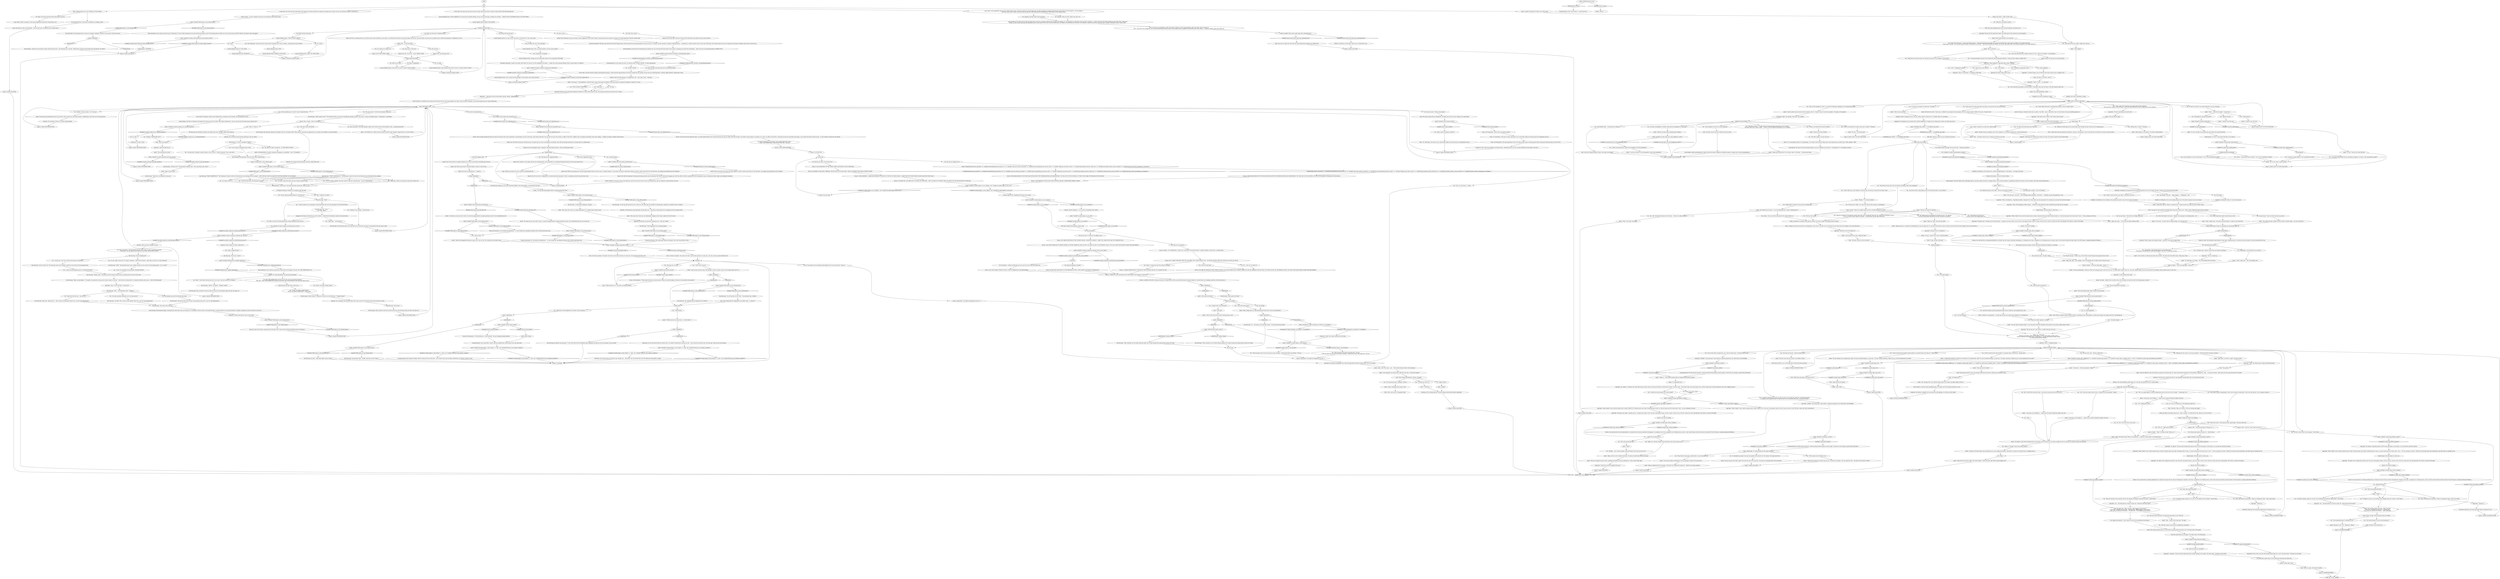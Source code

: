 # ICE / ANDRE WHITE CHECKS
# this is where andre's two white checks are -- "try to logic and figure out what they're hiding/planning" and "JUST DANCE"
# ==================================================
digraph G {
	  0 [label="START"];
	  1 [label="input"];
	  2 [label="Andre: Variable[\"church.soona_evicted\"]"];
	  3 [label="Variable[\"church.soona_evicted\"]", shape=diamond];
	  4 [label="!(Variable[\"church.soona_evicted\"])", shape=diamond];
	  5 [label="Volition: Tough stuff. They're not kidding."];
	  6 [label="You: \"Nothing...  Let's call this incident crime prevention. But I have my eye on you.\""];
	  7 [label="Logic: Nothing jumps out to you. Nothing out of the ordinary."];
	  8 [label="Kim Kitsuragi: \"It's not the beat, he was *shot*,\" the lieutenant says, irritated."];
	  9 [label="Ancient Reptilian Brain: HERE IT WILL BEGIN."];
	  10 [label="Jump to: [Andre main HUB]"];
	  11 [label="Kim Kitsuragi: Then a breath of cold sea air fills the church as the lieutenant opens the door and steps out."];
	  12 [label="Kim Kitsuragi: \"Yeah...\" The lieutenant snorts. \"Whatever.\""];
	  13 [label="You: As it ought to be. Where is it?"];
	  14 [label="Spinal Cord: IN THE SPINAL CORD!"];
	  15 [label="Empathy: He's obviously having trouble adjusting to this new reality."];
	  16 [label="You: \"Okay, okay...\" (Leave him be.)"];
	  17 [label="Jump to: [Andre main HUB]"];
	  18 [label="You: \"I've heard enough.\""];
	  19 [label="You: \"I know I wouldn't be as hard core without drugs.\""];
	  20 [label="Andre: \"We know she has a problem, man. We're working on it. She didn't exactly have a smooth adolescence.\""];
	  21 [label="Andre: \"It's not!\" He looks at your hand near your holster. His eyes fill with fear."];
	  22 [label="Andre: Variable[\"ice.andre_logic_inland_power\"]"];
	  23 [label="Variable[\"ice.andre_logic_inland_power\"]", shape=diamond];
	  24 [label="!(Variable[\"ice.andre_logic_inland_power\"])", shape=diamond];
	  25 [label="Andre: Variable[\"ice.andre_pulled_gun\"]"];
	  26 [label="Variable[\"ice.andre_pulled_gun\"]", shape=diamond];
	  27 [label="!(Variable[\"ice.andre_pulled_gun\"])", shape=diamond];
	  28 [label="Andre: \"WAIT!!!\""];
	  29 [label="You: \"We do this law-man style. First you tell me everything. Then I pass judgement.\""];
	  30 [label="Andre: \"We just gotta turn it into a speed lab *first*.\""];
	  31 [label="You: \"Give me your cash.\" (Ask for a bribe first.)"];
	  32 [label="You: (Ignore the question.) \"First I need to see all of your identification documents.\""];
	  33 [label="You: \"God dammit, can't get...\" (Keep tugging.) \"...fucking gun... out!\""];
	  34 [label="Andre: \"Whoa-whoa, hold on! There's no need for this!\" A bead of sweat runs down the side of Andre's head."];
	  35 [label="Andre: \"I knew it...\" The would-be leader drops his spiked head between his knees..."];
	  36 [label="Savoir Faire: The dynamic motion of your flailing body is bordering on the extreme. You're going off the charts..."];
	  37 [label="You: \"Deal.\""];
	  38 [label="You: \"60%. I hold all the cards here, kids. I can lock you up and say this was all an act.\""];
	  39 [label="Andre: \"I get it! Okay, man...\" He's still shaking a bit..."];
	  40 [label="Andre: \"You made your point, alright? We don't need to escalate things... let's just calm down.\""];
	  41 [label="You: (Holster the gun.) \"There we go. A few threats will get things moving quickly. Time to talk.\""];
	  42 [label="Andre: Variable[\"TASK.look_into_church_spooks_done\"]"];
	  43 [label="Variable[\"TASK.look_into_church_spooks_done\"]", shape=diamond];
	  44 [label="!(Variable[\"TASK.look_into_church_spooks_done\"])", shape=diamond];
	  45 [label="Andre: \"Exactly! It was going fine -- a month ago the place was empty, then suddenly it's all spooked up.\""];
	  46 [label="Andre: Variable[\"tc.heard_egg_defence_speech\"]"];
	  47 [label="Variable[\"tc.heard_egg_defence_speech\"]", shape=diamond];
	  48 [label="!(Variable[\"tc.heard_egg_defence_speech\"])", shape=diamond];
	  49 [label="Noid: \"Pack it up, Egg.\" He closes his toolbox."];
	  50 [label="You: \"Wait, does anyone feel that?\""];
	  51 [label="You: \"It's probably not going to be easy, the spookers in the church are *not* going to be happy about this.\""];
	  52 [label="Andre: \"I've seen this thing happen before to people partying this hard...\""];
	  53 [label="Andre: Variable[\"ice.andre_questioned_water\"]"];
	  54 [label="Variable[\"ice.andre_questioned_water\"]", shape=diamond];
	  55 [label="!(Variable[\"ice.andre_questioned_water\"])", shape=diamond];
	  56 [label="You: How are you talking to me?"];
	  57 [label="Shivers: THE MODULATIONS OF MY VOICE ARE NOTED DOWN WITH THERMOMETERS AND BAROMETERS. YOU FEEL ME IN YOUR NOSTRILS, ON THE LITTLE HAIRS ON THE BACK OF YOUR NECK."];
	  58 [label="You: My partner... I think I insulted him just now, and I'm not sure that he'll forgive me."];
	  59 [label="Endurance: It's not your moves that are at fault, per se. You almost certainly had a seizure just now -- and a much more massive one a few days ago, when you lost your memory."];
	  60 [label="Andre: IsTHCPresent(\"remote_viewer\")"];
	  61 [label="IsTHCPresent(\"remote_viewer\")", shape=diamond];
	  62 [label="!(IsTHCPresent(\"remote_viewer\"))", shape=diamond];
	  63 [label="Shivers: I CANNOT PERISH WITH IT, OFFICER OF THE CITIZENS MILITIA. YOU CANNOT LET ME."];
	  64 [label="Andre: Variable[\"church.soona_evicted\"]"];
	  65 [label="Variable[\"church.soona_evicted\"]", shape=diamond];
	  66 [label="!(Variable[\"church.soona_evicted\"])", shape=diamond];
	  67 [label="Andre: Variable[\"TASK.report_to_the_tribunal_done\"]"];
	  68 [label="Variable[\"TASK.report_to_the_tribunal_done\"]", shape=diamond];
	  69 [label="!(Variable[\"TASK.report_to_the_tribunal_done\"])", shape=diamond];
	  70 [label="Physical Instrument: It's not merely the dehydration -- it's your broken leg, reminding itself again with a dull but persistent ache."];
	  71 [label="Ancient Reptilian Brain: TOTAL DARKNESS! You sink down the darkest fathoms of your own personal deep, vertebrae by vertebrae -- THROUGH THE UNFORMED SKULLS OF YOUR SPINE."];
	  72 [label="You: \"Yes. My mission here is complete.\" [Leave.]"];
	  73 [label="You: Where did the church go?"];
	  74 [label="Kim Kitsuragi: \"Now check *this* shit out!\""];
	  75 [label="Noid: \"End of human development. Mission. Complete.\""];
	  76 [label="Conceptualization: As you open your eyes, you should scream \"HYPER! HYPER!\" (It seems appropriate.)"];
	  77 [label="You: \"Guys, I'm out of juice...\" (Stop.)"];
	  78 [label="Andre PROTORAVE HUB"];
	  79 [label="Andre: \"You TOTALLY do!\" Andre waves his hands around his head, perhaps to imply that he's *out of his mind*..."];
	  80 [label="Authority: The authority of The Law is clearly unquestionable."];
	  81 [label="Shivers: This will be nothing."];
	  82 [label="Egg Head: \"We don't need drugs to be hard core!\""];
	  83 [label="Jump to: [soberordrugs]"];
	  84 [label="Jump to: [Andre LOGIC SUCCESS TALK HUB]"];
	  85 [label="Andre: \"What do you know about spinning tape? Nothing!\""];
	  86 [label="Andre: \"No shit...\" He sounds tired."];
	  87 [label="Andre: \"Okay!\" He sounds very happy."];
	  88 [label="Andre: \"That's...\" He waves his hands. \"C'mon, that's...\""];
	  89 [label="Jump to: [Andre LOGIC SUCCESS TALK HUB]"];
	  90 [label="You: (I can do without it. Put your hand down.) \"So it's *not* punishable by death?\""];
	  91 [label="suretherespoweroverwhelming"];
	  92 [label="Andre: \"It was just impossible -- look at us! How are we going to pull a club out of our ass?! We need starter capital, that's all... We were *totally* going to turn the church into the wickedest club for anodic music in, like, ever...\""];
	  93 [label="Andre: \"Okay, man, okay.\" He raises his hands."];
	  94 [label="Egg Head: \"In the fucking world, man!\""];
	  95 [label="Andre: The would-be leader looks beat. \"Okay,\" he nods.\n\"Fuck, man, I thought we were cool...\" He looks beat.\n\"Fuck, man, you said you'd be lenient...\" Andre looks beat."];
	  96 [label="Egg Head: \"YEAHH!\" The young man's smile widens to inhuman proportions. His teeth beam in the floodlight."];
	  97 [label="Soona, the Programmer: \"Acele, aren't you going to dance?\""];
	  98 [label="Andre: \"Don't be offensive, Noid. We could use a partner on the other side. It's safer with someone watching over the operation, keeping the... khm...\" he clears his throat, \"other cops out of our soup. How does 35% sound?\""];
	  99 [label="You: \"55%. I want the control stock in this or I simply won't be motivated.\" (Shrug.)"];
	  100 [label="You: \"My partner is still outside and he's a no-nonsense guy.\"\n\"My partner is outside and he's quite the gunslinger. Trust me, I've seen him in action.\""];
	  101 [label="Physical Instrument: If they try something, just knock their teeth out!"];
	  102 [label="Egg Head: \"No, please!\" Egg Head presses STOP on the tape player. In the silence, you can hear the wind howl outside."];
	  103 [label="Spinal Cord: But you already know -- it rarely is."];
	  104 [label="Kim Kitsuragi: \"What happened? Are you feeling alright?\""];
	  105 [label="Spinal Cord: What are you going to do, call the lazareth again? And if you were to go to a regular hospital... Do you know how long it would take to figure out what's really wrong with you? The interviews, the poking and prodding that you'll undergo?"];
	  106 [label="Acele: \"Thirty minutes or so.\" She raises an amused eyebrow."];
	  107 [label="Andre: Variable[\"ice.andre_hyper_rc_succ_rhet\"]"];
	  108 [label="Variable[\"ice.andre_hyper_rc_succ_rhet\"]", shape=diamond];
	  109 [label="!(Variable[\"ice.andre_hyper_rc_succ_rhet\"])", shape=diamond];
	  110 [label="Shivers: An officer of the RCM is lying on the floor of a small church with his eyes rolled back and his tongue lolling out. Several others are standing around him. He slowly comes to."];
	  111 [label="You: I knew it. I knew the end of the world was coming!"];
	  112 [label="Shivers: BY THE WAY, APOLOGIZE TO YOUR PARTNER AT ONCE. UNITY AMONG THE RANKS IS PARAMOUNT."];
	  113 [label="You: Hmm, but Soona said they haven't been honest with me..."];
	  114 [label="Esprit de Corps: Part of him is amazed you're both able to just *dance* after all these horrifying events in Martinaise."];
	  115 [label="Physical Instrument: It's not merely the dehydration -- it's your broken leg, reminding itself again with a dull but persistent ache."];
	  116 [label="Savoir Faire: You close your eyes and dream of the shapes your body should form to bring this strange music into life. For now, such ferocity of motion is beyond you..."];
	  117 [label="You: \"Right ecstatic!\""];
	  118 [label="Kim Kitsuragi: The lieutenant begins to heel-kick the church floor with such intensity, it's reasonable to fear he'll kick a hole right through it, causing the floor to crack and the pillars to collapse, bringing the church roof down on all of you."];
	  119 [label="Ancient Reptilian Brain: This is a pivotal moment. Try not to piss yourself."];
	  120 [label="Spinal Cord: ...to rule the world."];
	  121 [label="You: What is happening?"];
	  122 [label="You: \"I'm under cover!\""];
	  123 [label="Andre: \"Now imagine if we could do that, right? But with, like, a *thousand* people?\""];
	  124 [label="Kim Kitsuragi: The lieutenant squeezes the bridge of his nose. The lights reflect off his glasses..."];
	  125 [label="Jump to: [Andre PROTORAVE HUB]"];
	  126 [label="You: \"Life tore me a new asshole.\""];
	  127 [label="You: \"Thank you for your kind words, but everyone in here sees I'm a disgrace to the uniform.\""];
	  128 [label="Andre: The young speedfreak is silent."];
	  129 [label="Encyclopedia: This may be the brain damage talking, but you've definitely never heard of  *monodynamic* or *one-speaker systems*."];
	  130 [label="Andre: \"I'm sorry, but there is no lab equipment. And no drug ingredients.\""];
	  131 [label="Noid: \"To get our foot in the door.\""];
	  132 [label="Noid: \"Or else?\" There is an audible clank as he lets a wrench drop into his toolbox."];
	  133 [label="Noid: His friend hands you his papers. The name reads: 'Karl Holtzmann.'"];
	  134 [label="Egg Head: Close to tears, the one with the large head hands you a card. The name reads: \"Germaine van der Wijk.\""];
	  135 [label="Andre: Variable[\"ice.egg_germaine_heard\"]"];
	  136 [label="Variable[\"ice.egg_germaine_heard\"]", shape=diamond];
	  137 [label="!(Variable[\"ice.egg_germaine_heard\"])", shape=diamond];
	  138 [label="Andre: \"C'mon man, you're killing us...\" Andre runs his hands through the spikes of his hair."];
	  139 [label="Noid: Noid surveys the situation with his face pale and blank. His eyebrow is twitching."];
	  140 [label="Andre: Variable[\"tc.heard_egg_defence_speech\"]"];
	  141 [label="Variable[\"tc.heard_egg_defence_speech\"]", shape=diamond];
	  142 [label="!(Variable[\"tc.heard_egg_defence_speech\"])", shape=diamond];
	  143 [label="showdownchoice"];
	  144 [label="Egg Head: \"We need a win. I promise this will be a win! We won't cook speed in there, we'll do it clean, we'll do it true. We'll do it sober and *real* and beautiful. This will be a victory for the light.\""];
	  145 [label="Andre: He doesn't even look at you."];
	  146 [label="Jump to: [Andre main HUB]"];
	  147 [label="You: \"Wait, does anyone feel that?\""];
	  148 [label="Andre: Variable[\"tc.heard_egg_defence_speech\"]"];
	  149 [label="Variable[\"tc.heard_egg_defence_speech\"]", shape=diamond];
	  150 [label="!(Variable[\"tc.heard_egg_defence_speech\"])", shape=diamond];
	  151 [label="Spinal Cord: Then consciousness will slowly begin to return. It won't be fun."];
	  152 [label="You: \"Where's Kim?\""];
	  153 [label="Shivers: I AM THE CITY."];
	  154 [label="Jump to: [la_city_chat]"];
	  155 [label="before_hub"];
	  156 [label="Andre: IsKimHere()"];
	  157 [label="IsKimHere()", shape=diamond];
	  158 [label="!(IsKimHere())", shape=diamond];
	  159 [label="Andre: Variable[\"ice.andre_hyper_rc_succ_fix_kim\"]"];
	  160 [label="Variable[\"ice.andre_hyper_rc_succ_fix_kim\"]", shape=diamond];
	  161 [label="!(Variable[\"ice.andre_hyper_rc_succ_fix_kim\"])", shape=diamond];
	  162 [label="Jump to: [Andre main HUB]"];
	  163 [label="Andre: IsTHCPresent(\"art_cop\")"];
	  164 [label="IsTHCPresent(\"art_cop\")", shape=diamond];
	  165 [label="!(IsTHCPresent(\"art_cop\"))", shape=diamond];
	  166 [label="Andre: IsTaskActive(\"TASK.investigate_sea_fortress\")--[[ Variable[ ]]"];
	  167 [label="IsTaskActive(\"TASK.investigate_sea_fortress\")--[[ Variable[ ]]", shape=diamond];
	  168 [label="!(IsTaskActive(\"TASK.investigate_sea_fortress\")--[[ Variable[ ]])", shape=diamond];
	  169 [label="You: What was that about *unformed skulls*?"];
	  170 [label="You: \"I wouldn't go *that* far...\""];
	  171 [label="You: Don't bust a move."];
	  172 [label="You: Open your eyes and dance like you've never danced before."];
	  173 [label="Ancient Reptilian Brain: \"WHO FUCKING CARES?!\""];
	  174 [label="Andre: Variable[\"ice.andre_composure_authority_kim_success\"]"];
	  175 [label="Variable[\"ice.andre_composure_authority_kim_success\"]", shape=diamond];
	  176 [label="!(Variable[\"ice.andre_composure_authority_kim_success\"])", shape=diamond];
	  177 [label="Jump to: [Andre PROTORAVE HUB]"];
	  178 [label="You: I hate waking life. I hate this world. I hate and fear everything. All I want is to dance... Please god, just let me dance!"];
	  179 [label="Jump to: [TASK.report_to_the_tribunal_done]"];
	  180 [label="You: What do you want?"];
	  181 [label="Andre: \"Man... now... now, man... now...\" The would-be leader stutters with excitement."];
	  182 [label="Kim Kitsuragi: \"Dance?\" he repeats. \"*Monkey* fucker?\""];
	  183 [label="You: Is there anything more I can do? I want to break the limit."];
	  184 [label="You: \"Together! WHERE ARE YOU?!\""];
	  185 [label="Jump to: [Andre PROTORAVE HUB]"];
	  186 [label="Kim Kitsuragi: \"Are you kidding me?!\""];
	  187 [label="Andre: Their would-be leader is less amused."];
	  188 [label="You: \"You're sober. Was it hard for you to keep sober for this meeting?\"\n\"Your girl Acele is high as a kite out there. It must have been hard for you boys to keep sober for this meeting.\""];
	  189 [label="Perception (Sight): One speaker. They have *one* speaker."];
	  190 [label="You: (I like it -- move hand closer to holster.) \"So it's *not* punishable by death?\""];
	  191 [label="You: \"The other speaker. You have only one.\""];
	  192 [label="Noid: \"Get our fucking foot in the door.\""];
	  193 [label="Andre: \"*Really...?*\" He sounds relieved."];
	  194 [label="Andre: \"You wanted to just ask me...\" he's a bit perplexed now. \"About *something else*?\""];
	  195 [label="Andre: \"Hey man, who knows what she's on about.\" He scoffs. \"I get it, she doesn't want us in the church. She's got something against us.\""];
	  196 [label="Jump to: [Andre LOGIC SUCCESS TALK HUB]"];
	  197 [label="Andre: Variable[\"ice.andre_logic_indifference\"]  or  Variable[\"ice.andre_logic_lenient\"]  or  Variable[\"ice.andre_logic_corruption_said\"] == false  or Variable[\"ice.andre_logic_hecoordination_shotsfired\"]"];
	  198 [label="Variable[\"ice.andre_logic_indifference\"]  or  Variable[\"ice.andre_logic_lenient\"]  or  Variable[\"ice.andre_logic_corruption_said\"] == false  or Variable[\"ice.andre_logic_hecoordination_shotsfired\"]", shape=diamond];
	  199 [label="!(Variable[\"ice.andre_logic_indifference\"]  or  Variable[\"ice.andre_logic_lenient\"]  or  Variable[\"ice.andre_logic_corruption_said\"] == false  or Variable[\"ice.andre_logic_hecoordination_shotsfired\"])", shape=diamond];
	  200 [label="Andre: Variable[\"tc.innocentic_system\"]"];
	  201 [label="Variable[\"tc.innocentic_system\"]", shape=diamond];
	  202 [label="!(Variable[\"tc.innocentic_system\"])", shape=diamond];
	  203 [label="You: \"It's 75% or I'm taking you to the holding pen right now.\""];
	  204 [label="You: \"Okay.\""];
	  205 [label="You: (Show both hands to the guys.) \"Alright, I'm not going to do anything harsh... yet.\""];
	  206 [label="Andre: \"It's all cool... we don't need to escalate things. Let's all calm down.\""];
	  207 [label="Andre: \"Got it! There's no need to get anyone else involved. \"He wipes the sweat off his head. \"Okay, man, listen...\""];
	  208 [label="showdownchoice"];
	  209 [label="Andre: He glares at you. \"Yes. *Thank you*, officer.\""];
	  210 [label="You: \"Right. Let's call this incident crime prevention, but I have my eye on you.\""];
	  211 [label="Spinal Cord: The beats that had you all fired up just a moment ago now seem overwhelming, nauseating. They shift and multiply like pieces of coloured glass in a kaleidoscope."];
	  212 [label="Jump to: [Egg Head: \"You might be imagining it but it fe...\"]"];
	  213 [label="You: \"I think I had a seizure...\""];
	  214 [label="Jump to: [watering]"];
	  215 [label="Kim Kitsuragi: \"That's all great, but we should really get going. We've spent enough time doing aerobic exercise for today.\""];
	  216 [label="You: \"Dance! Aren't you going to *dance*?!\""];
	  217 [label="Andre: Variable[\"TASK.report_to_the_tribunal_done\"]"];
	  218 [label="Variable[\"TASK.report_to_the_tribunal_done\"]", shape=diamond];
	  219 [label="!(Variable[\"TASK.report_to_the_tribunal_done\"])", shape=diamond];
	  220 [label="Andre: \"Nah, man, don't worry, he's just dehydrated. Happens all the time in night clubs. He'll recover.\""];
	  221 [label="Physical Instrument: Your broken hip reminds itself again with a dull, but persistent *ache*."];
	  222 [label="Noid: \"Don't worry, man. I'll remember them.\""];
	  223 [label="You: Oh my god, is that true?"];
	  224 [label="Physical Instrument: With your eyes still closed, the first thing you feel, all the way back in the pivoting darkness of your own torso, is warmth. You have become a triumph of rhythmo-plastics -- somewhere in a smelly wooden church on the coast of Revachol. The wounds from the war you've waged on your body are healing, twist by twist, turn by turn."];
	  225 [label="Logic: The gist of it is: They want to turn the church into a club, but a suspicious element has overtaken the building. It's very important to understand what the *gist* of things is -- always consult the gist before making up your mind. This is going well.\nIndeed. So one of them came upon the abandoned church. They want to turn it into a club for dance music, but agents of narcomania have overrun it. You shudder to think of all the narco they must have *already* consumed in there! Narco is bad. "];
	  226 [label="Andre: \"But you still are...\""];
	  227 [label="Andre: \"So... what now?\"\n\"Whatever you think is right, sir. But please... we were only trying to make a living.\"\n\"We'll do whatever you think is right, sir. But please... we were only trying to make a living.\"\n\"Sir, you promised you'd be lenient...\""];
	  228 [label="Andre: \"What exactly is it you know?\" He sounds confrontational."];
	  229 [label="You: \"That Nosaphed is here for its active ingredient.\""];
	  230 [label="Encyclopedia: Likely pseudoephedrine, almost exactly the shape of ephedrine. Ephedrine makes you happy and so does pseudoephedrine."];
	  231 [label="Inland Empire: The 9mm Villiers feels surprisingly light in your hand. Almost toy-like. You imagine death, sorrow and the dramatic re-imagining of Andre's face burst out of its muzzle, and it feels almost preposterous..."];
	  232 [label="Andre: Variable[\"ice.andre_logic_shivers_nothing\"]"];
	  233 [label="Variable[\"ice.andre_logic_shivers_nothing\"]", shape=diamond];
	  234 [label="!(Variable[\"ice.andre_logic_shivers_nothing\"])", shape=diamond];
	  235 [label="Empathy: There's resignation in his voice. He's almost ready to drop the act. It wouldn't take a lot of pushing."];
	  236 [label="You: \"Of course not *really*. I'm a cop! Now tell me what's going on, immediately!\""];
	  237 [label="Hand/Eye Coordination: Your hand moves, smooth and lightning-fast, to the holster -- you whip out the gun."];
	  238 [label="FINAL JUDGEMENT HUB"];
	  239 [label="Noid: \"No fucking way.\""];
	  240 [label="Egg Head: \"There *needs* to be a club for anodic music in there. Everyone hates each other. Everybody hates it here, it's all just drugs and we're slaves and I *can't*... We are running out of time!\" Without his smile he looks heartbroken. And older than you thought he was."];
	  241 [label="Andre: Variable[\"church.andre_redc_hyperdrive_on\"]"];
	  242 [label="Variable[\"church.andre_redc_hyperdrive_on\"]", shape=diamond];
	  243 [label="!(Variable[\"church.andre_redc_hyperdrive_on\"])", shape=diamond];
	  244 [label="Savoir Faire: Ask for a cut. It's the right time to become business partners."];
	  245 [label="Andre: CheckItem(\"gun_villiers\")  or CheckItem(\"gun_ruby\")"];
	  246 [label="CheckItem(\"gun_villiers\")  or CheckItem(\"gun_ruby\")", shape=diamond];
	  247 [label="!(CheckItem(\"gun_villiers\")  or CheckItem(\"gun_ruby\"))", shape=diamond];
	  248 [label="Egg Head: \"Thank you...\""];
	  249 [label="Perception (Hearing): The young man gulps like he's trying not to cry."];
	  250 [label="You: \"It wouldn't change a thing. It's too late. For everything. Just pack your bags and go.\" (Evict them.)"];
	  251 [label="You: \"You're getting off easy. I'm letting you live.\""];
	  252 [label="Egg Head: \"YEAHH!\" The young man's smile widens to inhuman proportions. His teeth beam in the floodlight."];
	  253 [label="Andre: Variable[\"TASK.call_station_lazareth_done\"]"];
	  254 [label="Variable[\"TASK.call_station_lazareth_done\"]", shape=diamond];
	  255 [label="!(Variable[\"TASK.call_station_lazareth_done\"])", shape=diamond];
	  256 [label="Soona, the Programmer: \"When exactly did you lose consciousness? When you started shaking or when you were already on the ground?\""];
	  257 [label="Kim Kitsuragi: He nods. \"That seems likely. Can you stand?\""];
	  258 [label="Shivers: MY HEART IS THE WIND CORRIDOR. THE BOTTOM OF MY AIR IS RED. I HAVE A HUNDRED THOUSAND LUMINOUS ARMS."];
	  259 [label="Shivers: DEATH -- IT IS TERRIFYING. I NEED YOU TO PROTECT ME FROM DEATH. I CANNOT PERISH. LOOK AT ME. I CANNOT END."];
	  260 [label="Jump to: [Egg Head: \"You might be imagining it but it fe...\"]"];
	  261 [label="You: Say nothing."];
	  262 [label="Jump to: [FINAL JUDGEMENT HUB]"];
	  263 [label="Conceptualization: This is your chance -- to show up for art."];
	  264 [label="Shivers: Shivers: \"...\""];
	  265 [label="Andre: IsKimHere()"];
	  266 [label="IsKimHere()", shape=diamond];
	  267 [label="!(IsKimHere())", shape=diamond];
	  268 [label="Andre: Variable[\"TASK.report_to_the_tribunal_done\"]"];
	  269 [label="Variable[\"TASK.report_to_the_tribunal_done\"]", shape=diamond];
	  270 [label="!(Variable[\"TASK.report_to_the_tribunal_done\"])", shape=diamond];
	  271 [label="Savoir Faire: You close your eyes and vacate your skull, leaving your brain to wonder: where did that little fluttering light go?"];
	  272 [label="Kim Kitsuragi: \"The what now?\" The lieutenant suddenly stops. \"The sound above your *what*?\""];
	  273 [label="Ancient Reptilian Brain: GOD?"];
	  274 [label="Ancient Reptilian Brain: WHERE IS YOUR GOD?"];
	  275 [label="Kim Kitsuragi: \"Good for you!\" He looks around the church hall. \"Rock on, then...\""];
	  276 [label="You: \"You talk a big talk, lieutenant! Let's see some moves!\""];
	  277 [label="You: \"Yes, officer in need of assistance... ON THE DANCE FLOOR!\""];
	  278 [label="Andre: \"Oh my god...\" The speedfreaks' would-be leader stands slack-jawed in disbelief at the hard-coreness on display. He whispers to himself: \"No way...\""];
	  279 [label="You: \"I *did* say there was an emergency on the dance floor, did I not? The emergency?! NOT ENOUGH KIM!\""];
	  280 [label="You: \"Yes way.\""];
	  281 [label="You: \"Kim, get in here!\" (Call for the lieutenant to join you.)"];
	  282 [label="Empathy: He's having trouble adjusting to the new reality before him."];
	  283 [label="Andre: Variable[\"ice.andre_composure_got_kim_dancing\"]"];
	  284 [label="Variable[\"ice.andre_composure_got_kim_dancing\"]", shape=diamond];
	  285 [label="!(Variable[\"ice.andre_composure_got_kim_dancing\"])", shape=diamond];
	  286 [label="Empathy: He senses something is wrong."];
	  287 [label="Egg Head: \"There *needs* to be a club for anodic music in there. Everyone hates each other. Everyone hates it, it's all just drugs and we're slaves and I *can't...* We are running out of time.\""];
	  288 [label="Inland Empire: He looks almost as old as you."];
	  289 [label="Egg Head: He doesn't know what to say."];
	  290 [label="Andre: Variable[\"ice.acele_heard_she_sold_headphones_LOGIC\"]"];
	  291 [label="Variable[\"ice.acele_heard_she_sold_headphones_LOGIC\"]", shape=diamond];
	  292 [label="!(Variable[\"ice.acele_heard_she_sold_headphones_LOGIC\"])", shape=diamond];
	  293 [label="Andre: \"Make up your mind, first it's the sweat, then it's the ether...\" He smiles nervously."];
	  294 [label="You: \"There is no need for me to pile on any more, is there?\" (Proceed.)"];
	  295 [label="sowhathappened"];
	  296 [label="You: \"Yes, I did. I'm that kind of person. Now tell me...\" (Move on to other questions.)"];
	  297 [label="You: \"Really-really. I wanted to ask you about something else.\""];
	  298 [label="Authority: What's harder core than a little bit of..."];
	  299 [label="Egg Head: \"Who doesn't like to dance? *She* doesn't like to dance!\""];
	  300 [label="Authority: There's always your backup outside... stay firm. You've got the upper hand."];
	  301 [label="You: \"Soona said you've been lying about your plans. Your answer was very unconvincing.\""];
	  302 [label="Jump to: [FINAL JUDGEMENT HUB]"];
	  303 [label="Andre: Variable[\"ice.andre_logic_shivers_nothing\"]"];
	  304 [label="Variable[\"ice.andre_logic_shivers_nothing\"]", shape=diamond];
	  305 [label="!(Variable[\"ice.andre_logic_shivers_nothing\"])", shape=diamond];
	  306 [label="Jump to: [FINAL JUDGEMENT HUB]"];
	  307 [label="yeahthisisahub"];
	  308 [label="Egg Head: \"There *needs* to be a club for anodic music in there. NEEDS TO! So we won't cook speed in there, we'll do it clean, we'll do it true. We'll do it sober and *real* and beautiful.\""];
	  309 [label="Jump to: [Andre main HUB]"];
	  310 [label="You: I should get help."];
	  311 [label="Spinal Cord: All this excitement of dancing and dancing harder and even fainting *real* hard is better than dragging your feet from office to office, examination room to examination room, all mercilessly white, bright, and smelling of antiseptic."];
	  312 [label="You: What do you mean, *you are the city*?"];
	  313 [label="Andre: Variable[\"plaza.shivers_activated\"]  or  Variable[\"boardwalk.feld_mural_shivers_wc\"]  or  Variable[\"coast.snow_shivers_activated\"]  or  Variable[\"apt.orb_abandoned_apt_shivers_done\"]  or  Variable[\"village.hq_orb_shivers_done\"]  or  Variable[\"plaza.kineema_shivers_where_too\"]  or  Variable[\"jam.tommy_shivers_across_revachol\"]  or  Variable[\"pier.joyce_shivers_grounding_on_revchopice\"]"];
	  314 [label="Variable[\"plaza.shivers_activated\"]  or  Variable[\"boardwalk.feld_mural_shivers_wc\"]  or  Variable[\"coast.snow_shivers_activated\"]  or  Variable[\"apt.orb_abandoned_apt_shivers_done\"]  or  Variable[\"village.hq_orb_shivers_done\"]  or  Variable[\"plaza.kineema_shivers_where_too\"]  or  Variable[\"jam.tommy_shivers_across_revachol\"]  or  Variable[\"pier.joyce_shivers_grounding_on_revchopice\"]", shape=diamond];
	  315 [label="!(Variable[\"plaza.shivers_activated\"]  or  Variable[\"boardwalk.feld_mural_shivers_wc\"]  or  Variable[\"coast.snow_shivers_activated\"]  or  Variable[\"apt.orb_abandoned_apt_shivers_done\"]  or  Variable[\"village.hq_orb_shivers_done\"]  or  Variable[\"plaza.kineema_shivers_where_too\"]  or  Variable[\"jam.tommy_shivers_across_revachol\"]  or  Variable[\"pier.joyce_shivers_grounding_on_revchopice\"])", shape=diamond];
	  316 [label="Shivers: I ALSO RESIDE IN YOUR LUNGS AND VESTIGIAL ORGANS. EVERYWHERE THERE IS SPACE."];
	  317 [label="Shivers: YOU MOVE THROUGH MY STREETS FREELY IN MOTOR CARRIAGES AND ON FOOT. YOU HAVE ACCESS TO THE HIDDEN PLACES. YOU ALSO CIRCULATE AMONG THOSE WHO ARE HIDDEN."];
	  318 [label="Andre: Variable[\"ice.andre_composure_authority_kim_success_failed\"]"];
	  319 [label="Variable[\"ice.andre_composure_authority_kim_success_failed\"]", shape=diamond];
	  320 [label="!(Variable[\"ice.andre_composure_authority_kim_success_failed\"])", shape=diamond];
	  321 [label="Kim Kitsuragi: \"Had a good rest there?\""];
	  322 [label="wake_me_up_before"];
	  323 [label="You: \"That was great, but I'm all out of juice now, guys. Besides, I should really talk to my partner.\" (Get up.)"];
	  324 [label="Andre: Variable[\"TASK.report_to_the_tribunal_done\"]"];
	  325 [label="Variable[\"TASK.report_to_the_tribunal_done\"]", shape=diamond];
	  326 [label="!(Variable[\"TASK.report_to_the_tribunal_done\"])", shape=diamond];
	  327 [label="Andre: Variable[\"TASK.report_to_the_tribunal_done\"]"];
	  328 [label="Variable[\"TASK.report_to_the_tribunal_done\"]", shape=diamond];
	  329 [label="!(Variable[\"TASK.report_to_the_tribunal_done\"])", shape=diamond];
	  330 [label="Kim Kitsuragi: \"Sheesh, okay...\" He backs up with his hands raised in the air, observing the criss-cross of your feet..."];
	  331 [label="You: Say nothing, but push the footwork extra hard."];
	  332 [label="You: \"I have become Dance, the destroyer of worlds.\""];
	  333 [label="You: \"I'm sorry! I know this looks crazy, but it feels too good to stop!\""];
	  334 [label="Kim Kitsuragi: The lieutenant taps his foot and looks at his wristwatch. He doesn't seem pleased with this waste of time."];
	  335 [label="Jump to: [Andre PROTORAVE HUB]"];
	  336 [label="You: \"Okay kids, now gather around...\""];
	  337 [label="Egg Head: \"But the sine was *way* off too. I couldn't feel the love at all...\""];
	  338 [label="Egg Head: \"I've been trying to say we need the next step in dance music to happen *fast*...\""];
	  339 [label="Noid: \"Climb down from the equestrian monument, cop-man. Consciousness is new to the universe. We all have our ways to ease the shock.\""];
	  340 [label="Noid: \"He said it was for his nose. What more do you want?\""];
	  341 [label="You: \"In short: you tried to use a police detective to set up a drug lab.\""];
	  342 [label="Andre: \"It's not!\" His eyes are wide with fear."];
	  343 [label="You: \"Haven't you heard? I'm the dirtiest cop this side of the river. I'll make life *hard* for you, using every connection I've got.\"\n\"Or my cut will be 100%. Haven't you heard -- I'm the dirtiest cop this side of the river.\""];
	  344 [label="You: \"I don't really care, I just wanted to crack the case. Do what you want and I'll do what I want.\""];
	  345 [label="Noid: Without a word the other speedfreak pulls a red wallet out of the toolbox and hands it to you."];
	  346 [label="Noid: \"Ten percent.\""];
	  347 [label="You: \"Hang on, I thought I'd get some money quickly?\""];
	  348 [label="You: \"Better keep those hands where they are, Noid.\""];
	  349 [label="You: (Let go of gun.) \"Man, how did I mess this up so bad.\""];
	  350 [label="You: \"I have to look into the spooker situation before I can decide what to do with you.\" (Decide later.)"];
	  351 [label="You: \"It wouldn't change a thing. It's too late. For everything. You're arrested.\" (Arrest them.)"];
	  352 [label="You: \"No debate. Get lost, I'm not letting some druggies take over a church.\" (Evict them.)"];
	  353 [label="Andre: \"Hush, Noid.\""];
	  354 [label="Andre: \"We'll do a straight up club in there, spinning the maddest reels and nothing but, I swear to god! Okay, Egg?\""];
	  355 [label="Conceptualization: He looks almost innocentic, with that Harmon-Wowshi player raised up high. Could this be the certainty a spirit-of-the-world feels?"];
	  356 [label="Andre: \"With the moves you've got on you -- I don't doubt it!\""];
	  357 [label="Shivers: COME MORNING, I CARRY INDUSTRIAL DUST AND LET IT SETTLE ON TREE LEAVES. I SHAKE THE DUST FROM THOSE LEAVES AND ONTO YOUR COAT."];
	  358 [label="Reaction Speed: She's speaking fast because she is afraid."];
	  359 [label="Conceptualization: Yup, sounds like a seizure. And you probably had a more massive one a few days back."];
	  360 [label="Andre: Variable[\"ice.andre_hyper_rc_fail_volition\"] == false  and  Variable[\"XP.assess_your_medical_condition\"]"];
	  361 [label="Variable[\"ice.andre_hyper_rc_fail_volition\"] == false  and  Variable[\"XP.assess_your_medical_condition\"]", shape=diamond];
	  362 [label="!(Variable[\"ice.andre_hyper_rc_fail_volition\"] == false  and  Variable[\"XP.assess_your_medical_condition\"])", shape=diamond];
	  363 [label="Noid: \"Has anything like this happened to you before? Like... a *seizure*?\""];
	  364 [label="Ancient Reptilian Brain: ORGASMIC!!!"];
	  365 [label="Kim Kitsuragi: \"Oh, c'mon...\"\n\"Oh, c'mon, Harry...\""];
	  366 [label="Spinal Cord: Yes. It's all true -- in the *SPINAL CORD*."];
	  367 [label="You: \"We ain't going anywhere before we *tear shit up*!\""];
	  368 [label="You: \"*I'm* not *doing* anything. The music made its mind up a long time ago -- I'm just *implementing*!\""];
	  369 [label="Andre: The young man immediately bounces up and down, then assumes the same dance pattern, embellishing it with some sort of waving motion."];
	  370 [label="Empathy: He senses something is wrong."];
	  371 [label="Andre: \"Like I told you, spooky assholes moved in while I was getting all this stuff together. A month ago the place was empty and now it's all spooked up.\""];
	  372 [label="Andre: \"Things are just way too hard for an entrepreneur in this city. It's not like we're *not* gonna turn the church into the wickedest club in East Revachol...\""];
	  373 [label="Egg Head: \"No, please!\" The one with the large head presses STOP on the tape player. In the silence, you can hear the wind howl outside."];
	  374 [label="Jump to: [Andre PROTORAVE HUB]"];
	  375 [label="Hand/Eye Coordination: Sorry, boiadeiro, the moment has passed. You just won't look cool anymore."];
	  376 [label="Andre: Variable[\"church.soona_andre_logic_hint_confronted_him\"]"];
	  377 [label="Variable[\"church.soona_andre_logic_hint_confronted_him\"]", shape=diamond];
	  378 [label="!(Variable[\"church.soona_andre_logic_hint_confronted_him\"])", shape=diamond];
	  379 [label="Half Light: Time for a threat. He can't handle the pressure."];
	  380 [label="Perception (Hearing): The young man gulps like he's trying not to cry."];
	  381 [label="You: \"But first I need to see all of your identification documents.\""];
	  382 [label="Egg Head: \"Thank you...\""];
	  383 [label="Jump to: [You: \"\"Get lost, I don't want to see you...\"]"];
	  384 [label="You: \"It wouldn't work without the lab. Do what you have to do to keep the club alive.\" (Proceed with both.)\n\"It wouldn't work without the lab. Do what you have to do to keep the club alive.\" (Proceed with both.)"];
	  385 [label="Andre: Variable[\"ice.andre_hyper_rc_fail_volition\"] == false  and  Variable[\"XP.assess_your_medical_condition\"]"];
	  386 [label="Variable[\"ice.andre_hyper_rc_fail_volition\"] == false  and  Variable[\"XP.assess_your_medical_condition\"]", shape=diamond];
	  387 [label="!(Variable[\"ice.andre_hyper_rc_fail_volition\"] == false  and  Variable[\"XP.assess_your_medical_condition\"])", shape=diamond];
	  388 [label="Jump to: [Andre: \"\"It was just impossible -- look at...\"]"];
	  389 [label="Noid: \"I *WOULD*.\""];
	  390 [label="Perception (Hearing): Somehow you manage to hear him sigh."];
	  391 [label="Andre: SetVariableValue(\"ice.andre_composure_emergency_on_dancefloor\", true) --[[ Variable[ ]]"];
	  392 [label="Andre: Variable[\"ice.noid_protorave_aesthetic_conceptualization_done\"]"];
	  393 [label="Variable[\"ice.noid_protorave_aesthetic_conceptualization_done\"]", shape=diamond];
	  394 [label="!(Variable[\"ice.noid_protorave_aesthetic_conceptualization_done\"])", shape=diamond];
	  395 [label="Kim Kitsuragi: \"WHAT'S HAPPENING?!\" The lieutenant is forced to yell over the futuristic music blasting from the speakers."];
	  396 [label="Kim Kitsuragi: The lieutenant squeezes the bridge of his nose. The lights reflect off his glasses, giving him the appearance of a surgeon in the middle of a tense procedure..."];
	  397 [label="Drama: This is clearly a Code 31 emergency."];
	  398 [label="Suggestion: Did that just cheer him up a bit? Could be... It feels like the lieutenant cracked a little smile there."];
	  399 [label="Andre: \"The sound above my hair!\""];
	  400 [label="Andre: \"No, man! They're spooky alright. It's just that they would also probably call the police if we started cooking speed in there.\""];
	  401 [label="You: \"I know you pawned them. Likely for lab equipment and drug ingredients.\""];
	  402 [label="You: \"So lying to a police officer is *not* punishable by death?\""];
	  403 [label="You: \"You tell me what's really going on and we'll work from there. I can be lenient.\""];
	  404 [label="Noid: \"Pack it up, Egg.\" The young man closes his toolbox."];
	  405 [label="Andre: He looks beat. \"Okay,\" he nods. \"What happens at the station?\"\n\"Fuck, man, I thought we were cool...\" He looks beat. \"What happens at the station?\"\n\"Fuck, man, you said you'd be lenient...\" He looks beat. \"What happens at the station?\""];
	  406 [label="Andre: \"It's impossible now.\""];
	  407 [label="You: \"And your name was Germaine?\""];
	  408 [label="You: Mark their names down on your paperwork and hand each their form."];
	  409 [label="Shivers: This will be nothing."];
	  410 [label="Ancient Reptilian Brain: This is where the beat plunged. It will resurface soon. Brace for glory."];
	  411 [label="Inland Empire: He looks almost as old as you."];
	  412 [label="Jump to: [You: \"\"Pack up and report to Precinct 41....\"]"];
	  413 [label="You: \"It'll be tough, but we'll figure it out.\""];
	  414 [label="You: I feel like this has happened before."];
	  415 [label="Spinal Cord: You'll lay here in complete darkness for a while, far away from everything and everyone."];
	  416 [label="You: \"I spoke to the City of Revachol!\""];
	  417 [label="Andre: Variable[\"church.soona_evicted\"]"];
	  418 [label="Variable[\"church.soona_evicted\"]", shape=diamond];
	  419 [label="!(Variable[\"church.soona_evicted\"])", shape=diamond];
	  420 [label="You: Mmmhm. And then there's the narcomania."];
	  421 [label="Jump to: [Andre main HUB]"];
	  422 [label="You: I'm scared."];
	  423 [label="You: No really, why can't I hear anything?"];
	  424 [label="You: That's it! Don't let the lieutenant leave without getting his hard core on!"];
	  425 [label="You: Variable[\"ice.andre_composure_authority_kim_success\"]"];
	  426 [label="Variable[\"ice.andre_composure_authority_kim_success\"]", shape=diamond];
	  427 [label="!(Variable[\"ice.andre_composure_authority_kim_success\"])", shape=diamond];
	  428 [label="You: Concentrate on hearing."];
	  429 [label="Savoir Faire: You have become a flawless interlocking mechanism. A flesh-and-bone approximation of the throb coming from the speaker set-up of the one called Egg Head's. Entirely, rigidly imbecilic. Without pity or fear."];
	  430 [label="You: \"DANCE!\" (Point at Andre.) \"It's *The Law*.\""];
	  431 [label="Inland Empire: You feel as if turning on the hyper-drive will be a point of no return. Feels almost melancholy... Are you sure you have the entire posse along for this?"];
	  432 [label="Jump to: [Andre PROTORAVE HUB]"];
	  433 [label="Electrochemistry: This would be a good time to add some nerve damage to the mix. Pull *THE EXPRESSION* too!"];
	  434 [label="You: (Say to yourself.) \"On second thought, maybe I don't need to involve the lieutenant in this... pioneering dance-off.\""];
	  435 [label="Egg Head: \"Hard core fills the air!\""];
	  436 [label="Logic: Of course, not everything is 100% clear here but when is it ever? Congratulations, kids. Your story *sort of* checks out.\nPlus -- and it has to be considered -- you can't invent the future of dance music in this smelly old tent. Imagine if you had the church! That settles it -- analysis complete, their story checks out."];
	  437 [label="Jump to: [Andre LOGIC SUCCESS TALK HUB]"];
	  438 [label="You: \"So, does Acele need drugs more than you?\""];
	  439 [label="soberordrugs"];
	  440 [label="Jump to: [Andre LOGIC SUCCESS TALK HUB]"];
	  441 [label="Suggestion: The optimal way to go about this would be indifference. It begins by you telling him you don't care about any of this."];
	  442 [label="Jump to: [Vertibrae darkness HUB]"];
	  443 [label="Hand/Eye Coordination: You grab hold of the grip and pull hard, but it won't budge. The gun is caught on the seam inside your jacket."];
	  444 [label="You: \"So there was never going to be a club in there?\""];
	  445 [label="Egg Head: \"No, Andre, it's *harder* now. This Hard Cop has come to show us how much the fish is and the fish is always *so much* more... We all know there was never going to be a club for anodic music with the speed lab. Now it has a fighting chance!\""];
	  446 [label="Andre: The would-be leader pulls out a card from his jacket pocket and hands it you. The name reads: 'Pete Andre.'"];
	  447 [label="Andre: Variable[\"ice.andre_logic_shivers_nothing\"]"];
	  448 [label="Variable[\"ice.andre_logic_shivers_nothing\"]", shape=diamond];
	  449 [label="!(Variable[\"ice.andre_logic_shivers_nothing\"])", shape=diamond];
	  450 [label="Rhetoric: You could probably justify taking 70%. The risks are greater for you as a police officer."];
	  451 [label="Noid: \"That's fair of you.\" The young man nods, approvingly. \"Towarzysz hard core.\""];
	  452 [label="Andre: \"Noid!\" Andre hisses. \"No need to escalate things. It's okay, let's all calm down.\""];
	  453 [label="You: \"Man, that speech was beautiful. I think I've changed my mind.\" (Don't arrest them.)"];
	  454 [label="Shivers: This will be nothing."];
	  455 [label="Andre: \"I knew from the get go we could count on you.\" He looks at his friends. \"We can make this work -- the dance club will have a future!\""];
	  456 [label="Shivers: I AM LA REVACHOLIÈRE."];
	  457 [label="You: But who am *I*? Why are you talking to me?"];
	  458 [label="Rhetoric: All this eloquence -- it's in service of something. She's afraid."];
	  459 [label="Andre: IsKimHere()"];
	  460 [label="IsKimHere()", shape=diamond];
	  461 [label="!(IsKimHere())", shape=diamond];
	  462 [label="Shivers: I NEED YOU. YOU CAN KEEP ME ON THIS EARTH. BE VIGILANT. I LOVE YOU."];
	  463 [label="Shivers: I'VE SEEN YOU, I'VE SEEN YOU! I'VE SEEN YOU WITH HER -- AND I'VE SEEN YOU WITHOUT HER. I'VE SEEN YOU ON THE CRESCENT OF THE HILL."];
	  464 [label="You: I won't live that long."];
	  465 [label="Kim Kitsuragi: \"Oh yeah? I did 15 years in the Juvenile Crime Unit. I can *do* age-inappropriate.\""];
	  466 [label="Egg Head: \"Nah, it's not *Ubi folk*, it's hard core!\""];
	  467 [label="You: \"Help, Kim, I think I'm turning into some kind of hyper-star!\""];
	  468 [label="You: \"THIS IS REALLY HAPPENING.\""];
	  469 [label="Andre: Variable[\"ice.andre_composure_ie_warnednowayback\"]"];
	  470 [label="Variable[\"ice.andre_composure_ie_warnednowayback\"]", shape=diamond];
	  471 [label="!(Variable[\"ice.andre_composure_ie_warnednowayback\"])", shape=diamond];
	  472 [label="Kim Kitsuragi: \"Excuse me, *what*?\""];
	  473 [label="Noid: \"Here we go again!!!\""];
	  474 [label="You: (Point to the floor.) \"ON THE DANCE FLOOR, NOW! Dance or face a disciplinary hearing!\"\n\"Lieutenant! I am only going to pull rank on you one time. And that time is NOW!\""];
	  475 [label="Logic: Okay, so the speedfreaks want to start a club for dance music. That much checks out. Youths like music. You feel as though you might have liked music more when you were young too... but you digress.\nWell, first of all: you're a smart cop. And a smart cop like you would understand if something wasn't quite right, so this should be easy!"];
	  476 [label="You: \"Some time in the past -- I'm not sure where and how -- I fell sick and became the shadow you see now. But before that, I have reason to believe I was a police detective.\"\n\"Some time in the past -- I'm not sure when and where, but betrayal was involved -- I fell sick and became the shadow you see now. But before that, I have reason to believe I was a police detective.\""];
	  477 [label="Noid: \"You know, to get our foot in the door.\""];
	  478 [label="Volition: It still feels as if this didn't *quite* go as it should have, but..."];
	  479 [label="You: Pull harder."];
	  480 [label="You: \"Come on, don't do this to me, baby, it's my time to be cool...\""];
	  481 [label="Andre: \"Fine... I guess we're truly done.\" He sighs."];
	  482 [label="Egg Head: \"We need a win. I promise this will be a win! We won't cook speed in there, we'll do it clean, we'll do it true. We'll do it sober and *real* and beautiful. This will be a victory for the light.\""];
	  483 [label="Andre: \"Come now, it'll take weeks to get everything set up, start making the produce, and deliver it around to the needy. This is a lengthy process.\""];
	  484 [label="Hand/Eye Coordination: You're only making things worse. The jacket is going to rip if you continue."];
	  485 [label="Logic: All in all, you really can't tell what that mean programmer grandma was talking about."];
	  486 [label="Jump to: [ANDREENDSHERE]"];
	  487 [label="Shivers: You can hear the ice crack underneath you. Outside the last century waterfront development is crumbling in the wind, a grapeshot row of falling houses. And so is Rue Saint-Gérôme and all the houses on Main Row. The Old Cinema is sinking underneath Villalobos..."];
	  488 [label="Andre: \"Oh, there you are, man. Don't worry, I've seen this happen before to people partying too hard. You're dehydrated and all.\""];
	  489 [label="You: \"It was intense, but I'm pulling myself together. Boy, I'm all out of juice.\" (Get up.)"];
	  490 [label="Volition: Besides, you've got a case to solve right now, and you won't get to solve it if you turn yourself into a lab rat. Whatever's wrong with you can wait."];
	  491 [label="You: What are you afraid of?"];
	  492 [label="You: What's happening to me? What is this strange feeling that comes...\nWhat is this strange feeling I keep having? This cold... even now."];
	  493 [label="Andre: \"Relax. People pass out while partying hard all the time. You're just dehydrated.\""];
	  494 [label="Endurance: *And* you've been recently shot in the leg."];
	  495 [label="Pain Threshold: Your aching leg doesn't want you to imagine *anything*, however. It just wants to lie down and rest."];
	  496 [label="You: \"Hard-Cop!\""];
	  497 [label="You: \"HYPER! HYPER!\""];
	  498 [label="Vertibrae darkness HUB"];
	  499 [label="Empathy: It doesn't look like he'd *give a shit* either."];
	  500 [label="Kim Kitsuragi: \"That all you got? I did 15 years in the Juvenile Crime Unit. I can *do* age-inappropriate.\""];
	  501 [label="You: \"Hard core will never die -- but you will!\""];
	  502 [label="Kim Kitsuragi: \"A Code 31 emergency? Really?\""];
	  503 [label="Kim Kitsuragi: \"What?\" The lieutenant leans closer, unable to make out your words over the pumping beats. \"Cut a *what*?\""];
	  504 [label="Kim Kitsuragi: \"We're done.\""];
	  505 [label="whydoyouneedme"];
	  506 [label="Andre: \"Sell some fucking speed, okay? Produce and sell speed.\""];
	  507 [label="Andre LOGIC SUCCESS TALK HUB"];
	  508 [label="powernopower"];
	  509 [label="You: \"Now give me the rest.\" (Ask for another bribe.)"];
	  510 [label="Noid: \"Law-man, be real careful and sensible about what you're about to do.\" Noid is slowly shifting his hand toward a hammer."];
	  511 [label="You: \"70%. Nothing below that.\""];
	  512 [label="Andre: \"You deliver us the church and keep the law away from it and we'll give you your share, alright? Be sure to return every couple of months for your pay.\""];
	  513 [label="Andre Logic_extortion reward HUB"];
	  514 [label="Andre: He looks to his friend, then at you. \"Sorry,\" he nods. \"I'm with Noid on this. Take us in or do it for 50%.\""];
	  515 [label="Esprit de Corps: The lieutenant stands behind a white table, cleaning his gun. It would truly come in handy in a tense situation like this one."];
	  516 [label="Andre: IsKimInParty()"];
	  517 [label="IsKimInParty()", shape=diamond];
	  518 [label="!(IsKimInParty())", shape=diamond];
	  519 [label="thisisafailurethisisawar"];
	  520 [label="Andre: He furrows his brow. \"Fuck, man, it's difficult to get along with some people, but we're trying to make an effort. We are on a *mission* here.\""];
	  521 [label="Andre: \"We can continue on an amiable path, right? No more misunderstandings, no more lies.\" He nods, smiling cautiously. \"Before you go, is there anything else you need?\""];
	  522 [label="Andre: \"I guess that's that.\""];
	  523 [label="Andre: \"What?\""];
	  524 [label="Andre: \"What?\""];
	  525 [label="Andre: Variable[\"tc.innocentic_system\"]"];
	  526 [label="Variable[\"tc.innocentic_system\"]", shape=diamond];
	  527 [label="!(Variable[\"tc.innocentic_system\"])", shape=diamond];
	  528 [label="Andre: \"I'm sure you'll figure something out. We can manage it with her if we get inside...\""];
	  529 [label="Andre: \"Keep us updated about the situation.\" He thrusts his toothbrush towards you. \"Maybe we can help somehow.\""];
	  530 [label="Composure: No time to wait!"];
	  531 [label="spinalchordhub"];
	  532 [label="Spinal Cord: Not sure, but it's definitely not a normal dance-floor experience. There's something seriously wrong with you, brah."];
	  533 [label="Noid: \"Give him a moment.\" He comes over with a cup of water and puts it to your lips. \"You've gotta drink water, man.\""];
	  534 [label="Andre: IsKimHere()"];
	  535 [label="IsKimHere()", shape=diamond];
	  536 [label="!(IsKimHere())", shape=diamond];
	  537 [label="Endurance: You've got to press on with this case, though. Just -- take better care of yourself. Don't mix with adolescent drug addicts, maybe?"];
	  538 [label="Shivers: YOU MUST MAKE IT RIGHT AT ONCE. UNITY IS PARAMOUNT. AND REMEMBER..."];
	  539 [label="You: Really? Because I could swear something's not adding up here."];
	  540 [label="Andre: Variable[\"TASK.report_to_the_tribunal_done\"]"];
	  541 [label="Variable[\"TASK.report_to_the_tribunal_done\"]", shape=diamond];
	  542 [label="!(Variable[\"TASK.report_to_the_tribunal_done\"])", shape=diamond];
	  543 [label="Andre: Variable[\"ice.andre_electrochemistry_dance_failure_reward\"]"];
	  544 [label="Variable[\"ice.andre_electrochemistry_dance_failure_reward\"]", shape=diamond];
	  545 [label="!(Variable[\"ice.andre_electrochemistry_dance_failure_reward\"])", shape=diamond];
	  546 [label="Kim Kitsuragi: The lieutenant crosses his arms with a bemused look."];
	  547 [label="You: I'm ready."];
	  548 [label="Kim Kitsuragi: \"Dance? Yellow?\" He pauses to look at you with tired eyes. \"*Monkey fucker*?\""];
	  549 [label="You: \"I said, get in here and DANCE!\""];
	  550 [label="Logic: A number of things don't add up. Let's take a look!"];
	  551 [label="You: \"I got bad news for you, Andre. Things don't add up.\""];
	  552 [label="Noid: The young speedfreak puts down a busted capacitor and looks at you."];
	  553 [label="You: \"Disco happened.\""];
	  554 [label="Andre: He looks at his friend: \"Shut it.\""];
	  555 [label="Egg Head: \"What? I *have*... I've said that!\""];
	  556 [label="You: \"Bottom line is: I know.\" (Proceed.)"];
	  557 [label="You: \"The ether in the air -- a useful solvent. Good for getting acting agent out of a solution.\"\n\"The ethyl ether from Coupris L'Ange -- a solvent. Good for getting acting agent out of a solution.\""];
	  558 [label="Andre: \"I meant to say: Not true.\""];
	  559 [label="You: \"So turning a police officer into an unwitting accomplice in a crime is *not* punishable by death?\""];
	  560 [label="Andre: \"I meant to say: Not true.\""];
	  561 [label="Inland Empire: So *this* is what power feels like. Do you like it?"];
	  562 [label="You: (Lower the gun.) \"All right. Speak.\""];
	  563 [label="Andre: \"Okay, man, okay....\" You can see his hands shaking a little."];
	  564 [label="Egg Head: \"This is NOT happening. Officer, please...\" Without his smile Egg Head looks heartbroken and older than you thought."];
	  565 [label="Andre: \"Things are just so, so hard for an entrepreneur in this city right now! It's not like we lied when we said we wanna turn the church into the wickedest club in East Revachol...\""];
	  566 [label="Andre: \"What do you mean 'do'?\""];
	  567 [label="Andre logic pre decision"];
	  568 [label="Andre: \"Noid, give him the wallet.\""];
	  569 [label="You: \"Pack up and report to Precinct 41.\" (Arrest them.)"];
	  570 [label="Jump to: [Andre PROTORAVE HUB]"];
	  571 [label="You: \"50% it is.\" (Agree with the deal.)"];
	  572 [label="You: \"70%. I'm a police officer. I could be risking thirty years of service for this. Actually -- I should take 75%.\""];
	  573 [label="Andre: \"It's okay, Egg. It's all okay...\" He's still shaking from the tension."];
	  574 [label="You: \"I've heard enough.\""];
	  575 [label="Andre: Variable[\"ice.andre_logic_cut\"]"];
	  576 [label="Variable[\"ice.andre_logic_cut\"]", shape=diamond];
	  577 [label="!(Variable[\"ice.andre_logic_cut\"])", shape=diamond];
	  578 [label="Egg Head: \"There *needs* to be a club for anodic music in there. NEEDS TO! Everyone hates each other. Everybody hates it here, it's all just drugs and we're slaves and I *can't... we are running out of time!\""];
	  579 [label="Andre: IsKimHere()"];
	  580 [label="IsKimHere()", shape=diamond];
	  581 [label="!(IsKimHere())", shape=diamond];
	  582 [label="Andre: \"Nah, man, don't worry, he's mainly dehydrated. It's a regular party reaction, yeah.\""];
	  583 [label="Acele: The young woman lifts her headphones up slightly and raises her chin, looking at you expectantly."];
	  584 [label="Kim Kitsuragi: \"Has anything like this happened to you before?\""];
	  585 [label="Shivers: I AM A FRAGMENT OF THE WORLD SPIRIT, THE GENIUS LOCI OF REVACHOL."];
	  586 [label="Shivers: IN 22 YEARS, THE FIRST SHOT WILL BE FIRED. NOT A SHOT FROM A GUN -- AN ATOMIC DEVICE THAT WILL LEVEL ALL OF ME. ALL OF ME."];
	  587 [label="Andre: Andre shrugs."];
	  588 [label="Logic: Haven't they? Or maybe it's that mean programmer herself who's been lying to you..."];
	  589 [label="Andre: Variable[\"TASK.report_to_the_tribunal_done\"]"];
	  590 [label="Variable[\"TASK.report_to_the_tribunal_done\"]", shape=diamond];
	  591 [label="!(Variable[\"TASK.report_to_the_tribunal_done\"])", shape=diamond];
	  592 [label="Jump to: [Andre main HUB]"];
	  593 [label="You: Where did the music go?"];
	  594 [label="Jump to: [Andre PROTORAVE HUB]"];
	  595 [label="Perception (Hearing): It comes to you like a blue whale. You sense it stir the tranquillity of the deep -- a single note of bass passing through. Then it's gone. Back to *el silencio*."];
	  596 [label="Spinal Cord: Psst. I'm gonna let you in on a little secret. Every vertebrae in your spine is an unformed skull ready to pop up and replace the old one. Like shark teeth. The one you're currently in has a little brain forming in it. Waiting for its turn..."];
	  597 [label="You: \"I'm sorry, Kim, I thought it would be funny to call a Code 31! I didn't even know it was a real code...\""];
	  598 [label="You: Who are you?"];
	  599 [label="You: \"Nothing. It was nothing.\" (Leave him be.)"];
	  600 [label="Empathy: Yes, if anything, the lieutenant feels tired. Like a man who's heard the same record one time too many."];
	  601 [label="Jump to: [Andre PROTORAVE HUB]"];
	  602 [label="You: (Stop.) \"I don't know what got into me. I'm so sorry. I just lost control for a moment.\""];
	  603 [label="Volition: No! Stop immediately. Stop dancing and apologize."];
	  604 [label="You: \"Code 31! Code 31!\""];
	  605 [label="Andre: \"Uhm...\" He doesn't knows how to comment on what you just said."];
	  606 [label="You: \"Where is his friend? Did he lose his friend?\""];
	  607 [label="Andre: \"Just like.... before we do we need to earn a bit of dough, do some real work! Get things going, you know.\""];
	  608 [label="You: \"Not blowing your brains out.\"\n\"Or else I'll blow your fucking brains out.\""];
	  609 [label="Egg Head: \"This is so fucked up...\" Egg Head mumbles, looking for the *stop* button on the tape player. For a moment you can hear the wind howl outside."];
	  610 [label="You: (Shrug.) \"Or you can tell me the plan for the church really was.\""];
	  611 [label="Jump to: [Vertibrae darkness HUB]"];
	  612 [label="Noid: The young man doesn't move. His earrings rattle from the tension. With his jaw clenched, he says:"];
	  613 [label="You: (Turn to Acele.) \"What are you doing?!\""];
	  614 [label="Egg Head: \"Yeah!\" His friend nods his huge peroxide blond head."];
	  615 [label="Noid: \"Fuck this. Take us in or kill us. We're not bowing any longer.\""];
	  616 [label="Egg Head: \"We need a win, Andre.\" He looks at you. \"I promise this will be a win! We won't cook speed in there, we'll do it clean, we'll do it true. We'll do it sober and *real* and beautiful. This will be a victory for the light!\""];
	  617 [label="Andre: \"Okay, we'll try to do it without the drugs.\" He raises his head from between his knees."];
	  618 [label="Andre: \"But you can just evict them, right? You're the law, man. You've got this.\" He seems to be getting jittery with excitement."];
	  619 [label="Kim Kitsuragi: \"It looks pretty dangerous, though.\""];
	  620 [label="Andre: \"I bet you did! Those were *some* advanced moves, man.\""];
	  621 [label="bad_form"];
	  622 [label="You: \"That was great, but I'm all out of juice now.\" (Get up.)\n\"That was great, but I'm all out of juice now. Besides, I really need to get to the island now.\" (Get up.)"];
	  623 [label="Jump to: [Andre: \"\"Okay?\" He looks around. There are...\"]"];
	  624 [label="Kim Kitsuragi: \"I hope you're not trying to dance with that leg of yours,\" the lieutenant says, worried. \"Healing from a gunshot wound takes time and patience. Be careful.\""];
	  625 [label="Kim Kitsuragi: \"What?\""];
	  626 [label="Spinal Cord: I am the spinal cord!"];
	  627 [label="Kim Kitsuragi: \"Okay, you psychopath...\" He adjusts his spectacles, then pops his collar as high as it will go. \"I see what you're doing there. It's jacked-up footwork, plus some... Is that Ubi folk dancing?\""];
	  628 [label="Egg Head: With his reel-to-reel mixer blasting the anthem of a future that will never come, the young man observes your moves for a second..."];
	  629 [label="You: \"Dance, you yellow monkey fucker!\""];
	  630 [label="You: \"It's all a *joke* to you isn't it?! Chain of command -- joke! Future of dance -- joke! Well, no more! Cut a rug, lieutenant!\""];
	  631 [label="Egg Head: \"That's a real downer,\" he shakes his large head."];
	  632 [label="Andre: \"Shut the fuck up, Egg!\""];
	  633 [label="You: \"Maybe not today, Egg, but you need drugs to get through the days when you're not expecting me.\""];
	  634 [label="Andre: \"I have no idea how you arrived at that conclusion, but it's *wrong!* Look, we even have speakers!\" He points at the speaker."];
	  635 [label="ANDRE LAB EQUIPMENT"];
	  636 [label="Egg Head: \"Because we are! We totally are!\""];
	  637 [label="Egg Head: \"This is so fucked up...\""];
	  638 [label="You: \"The case will be reviewed. You might get prosecuted, or not. We'll see.\""];
	  639 [label="Shivers: On the coast of the Martinaise Inlet, in a small weather-beaten stave church built 380 years ago by settlers from the Occident, most likely to guard against an anomaly at its centre, an officer of the RCM is contorting his body into idiotically rigid shapes, as he invents the future of dance music... It's the *hardest* anyone has ever danced."];
	  640 [label="Shivers: Music pounds through the hall of an old stave church on the coast of Martinaise. Several figures are lost in the beats, their bodies pulled this way and that by sound. One of them, an officer of the RCM, suddenly stops. He appears disoriented, then starts shaking -- violently, no longer in rhythm with the music."];
	  641 [label="Andre: \"C'mon man, you're killing us...\" Andre runs his hands through the spikes of his hair."];
	  642 [label="You: (Point gun at Andre.) \"Yes? I'm listening.\""];
	  643 [label="Andre: \"You can't just... you can't...\" He's mumbling half-incoherently. \"We haven't...\" Suddenly, he gets interrupted by a voice:"];
	  644 [label="Egg Head: \"No...\" He looks like he's at least 45 years old. \"What does that even mean?\""];
	  645 [label="Egg Head: \"There *needs* to be a club for anodic music in there. Everyone hates each other. Everybody hates it here, it's all just drugs and we're slaves and I *can't*... We are running out of time!\" Without his smile Egg Head looks heartbroken. And older than you thought he was."];
	  646 [label="You: \"Man, that speech was beautiful. I think I've changed my mind.\" (Don't evict them.)"];
	  647 [label="Andre: Variable[\"whirling.mirror_stopped_expression\"]"];
	  648 [label="Variable[\"whirling.mirror_stopped_expression\"]", shape=diamond];
	  649 [label="!(Variable[\"whirling.mirror_stopped_expression\"])", shape=diamond];
	  650 [label="Spinal Cord: Could be. It was almost like the utter unpleasantness of the experience was breaking through the barrier of your recent memory loss..."];
	  651 [label="Andre: Variable[\"church.andre_kim_left_after_mf\"]"];
	  652 [label="Variable[\"church.andre_kim_left_after_mf\"]", shape=diamond];
	  653 [label="!(Variable[\"church.andre_kim_left_after_mf\"])", shape=diamond];
	  654 [label="Acele: \"No. Recording.\" She turns to Soona, then back to you. She briskly shakes her head and puts her headphones back on."];
	  655 [label="Spinal Cord: Do you know how long it will take to figure out what's really wrong with you? The interviews, the poking and prodding that you'll undergo?"];
	  656 [label="watering"];
	  657 [label="You: \"Maybe this is what happened to me when I lost my memory...\""];
	  658 [label="Shivers: YOU ARE AN OFFICER OF THE CITIZENS MILITIA. *AGENTES IN REBUS*, WHEN YOU WEAR YOUR COAT, YOU WEAR MY SOUL."];
	  659 [label="Andre: Variable[\"ice.andre_hyper_rc_succ_reaction\"]"];
	  660 [label="Variable[\"ice.andre_hyper_rc_succ_reaction\"]", shape=diamond];
	  661 [label="!(Variable[\"ice.andre_hyper_rc_succ_reaction\"])", shape=diamond];
	  662 [label="Half Light: Beneath the grandness, there is fear."];
	  663 [label="Shivers: THE MODULATIONS OF MY VOICE ARE NOTED DOWN WITH THERMOMETERS AND BAROMETERS. YOU FEEL ME IN YOUR NOSTRILS, ON THE LITTLE HAIRS ON THE BACK OF YOUR NECK."];
	  664 [label="Soona, the Programmer: \"It did look like you... short-circuited,\" she says, flipping through printouts."];
	  665 [label="You: \"I don't know about good...\""];
	  666 [label="Endurance: You're absolutely beat. Muscles relaxed and feet like noodles underneath."];
	  667 [label="Andre: \"Hope I remember those moves, man!\""];
	  668 [label="Jump to: [Vertibrae darkness HUB]"];
	  669 [label="You: \"Hey! I called you to dance!\""];
	  670 [label="Ancient Reptilian Brain: Nothing. Just the immaculate silence of your spinal fluid. Electrified."];
	  671 [label="You: \"I said: Get your goddamn groove on! BOOGIE-WOOGIE!\""];
	  672 [label="Egg Head: ... then blasts into the same hideous pattern, yelling: \"AAAAAAHHHH!\""];
	  673 [label="Noid: He throws a screwdriver and a bunch of drill chucks into the corner and explodes into dance. What he lacks in sharpness, he more than makes up for in violent enthusiasm."];
	  674 [label="Kim Kitsuragi: He looks down, then at you."];
	  675 [label="You: \"I assure you, I am *not*. Now get your groove on, lieutenant!\""];
	  676 [label="You: \"Now, obviously, that might as well have been a *thousand* years ago. But there's still some detective left in me.\""];
	  677 [label="You: \"Against the law?\""];
	  678 [label="Andre: \"We just... need to turn it into a speed lab before.\""];
	  679 [label="Andre: \"Okay, man, okay...\" He's shaking. \"Don't do anything rash! We didn't mean to fuck you over.\""];
	  680 [label="Andre: \"What do you mean by *lenient*?\""];
	  681 [label="You: \"We'll see. Now speak.\""];
	  682 [label="Jump to: [ANDRE LAB EQUIPMENT]"];
	  683 [label="Shivers: You can hear the ice cracking underneath you. Outside on the pier the last century development crumbles in the wind, a grapeshot row of falling houses. And so does Rue Saint-Gérôme and Main Street. The Old Cinema is sinking underneath Villalobos..."];
	  684 [label="Andre: Variable[\"ice.andre_composure_heard_beat_underwater\"]"];
	  685 [label="Variable[\"ice.andre_composure_heard_beat_underwater\"]", shape=diamond];
	  686 [label="!(Variable[\"ice.andre_composure_heard_beat_underwater\"])", shape=diamond];
	  687 [label="Andre: \"Okay?\" He looks around. There are no objections. \"I want you to know there's no bad blood here.\""];
	  688 [label="You: (Let go of gun.) \"You better start talking right now.\""];
	  689 [label="Physical Instrument: As if you've done it before."];
	  690 [label="You: \"I have to check out the church before I can decide what to do with you.\" (Decide later.)"];
	  691 [label="You: \"Wait, does anyone feel that?\""];
	  692 [label="Jump to: [FINAL JUDGEMENT HUB]"];
	  693 [label="Andre: \"Okay. We're all cool now, right?\" He sounds hopeful. \"What's the next step? What's gonna happen now?\""];
	  694 [label="Jump to: [Andre main HUB]"];
	  695 [label="Noid: \"Respectable. I'm really feeling the sines right about now.\""];
	  696 [label="Andre: \"Dunno what happened between you guys, but it was not cool. You should go out and talk to him.\""];
	  697 [label="Composure: She's still at her mainframe, pressing buttons, reading printouts, but she's started nodding her head along to the music."];
	  698 [label="Andre: IsKimHere()"];
	  699 [label="IsKimHere()", shape=diamond];
	  700 [label="!(IsKimHere())", shape=diamond];
	  701 [label="Noid: \"Fuck yeah!\""];
	  702 [label="Kim Kitsuragi: \"So...\" He looks at you with mild concern. \"We should get going maybe?\""];
	  703 [label="do_not_break"];
	  704 [label="Empathy: The lieutenant sounds genuinely worried about you -- and furious with himself, for not stopping you from running around."];
	  705 [label="You: Bust a move."];
	  706 [label="Kim Kitsuragi: \"Okay, this is too imbecilic. Excuse me.\""];
	  707 [label="You: \"It's not really an emergency, Kim! I lied!\""];
	  708 [label="Egg Head: You might be imagining it but it feels like Egg Head turned the volume down. Such is his respect."];
	  709 [label="Kim Kitsuragi: \"What's going on here?\" The lieutenant looks at you and the speedfreaks grinding around in the church, a group of unhinged lunatics. \"Delinquents,\" he grumbles."];
	  710 [label="Egg Head: \"We need a win.\" He looks at you with wide eyes. \"I *promise* you this will be a win. We won't cook speed in there, we'll do it clean, we'll do it true, we'll do it sober and *real* and beautiful. This will be a victory for the light.\""];
	  711 [label="Andre: Silence. He watches your hand anxiously."];
	  712 [label="You: \"This isn't the makings of a club, it's a tent full of laboratory equipment. For manufacturing drugs.\""];
	  713 [label="You: \"I've heard enough.\""];
	  714 [label="You: \"The distilled water -- cornerstone of a clean lab.\""];
	  715 [label="Noid: \"And of all cellular-based life. What's your point, law-bringer?\""];
	  716 [label="Andre: \"No! It's not *true* is what I meant!\""];
	  717 [label="Shivers: You can hear the ice cracking underneath you. Outside, the last century waterside development is crumbling in the wind, a grapeshot row of falling houses on the pier. And so is Rue Saint-Gérôme and Main Street. The Old Cinema is sinking underneath Villalobos..."];
	  718 [label="Egg Head: \"Because we do, we totally do!\""];
	  719 [label="Andre: He thinks for a moment, then opens his mouth, but closes it again. Then finally raises his hands:"];
	  720 [label="Empathy: The disdain is palpable. His eyes pierce you like lightning, as he lets go of the wallet."];
	  721 [label="Andre: \"C'mon man...\" He looks surprised. \"Really?\""];
	  722 [label="You: \"You should be glad. I'm not even arresting you.\""];
	  723 [label="You: \"I'll go talk to Soona again, maybe there's a way to persuade her.\""];
	  724 [label="Hand/Eye Coordination: Nope. It's stuck in there good."];
	  725 [label="Andre: \"We don't have any more money! You robbed us blind.\""];
	  726 [label="Soona, the Programmer: The lead programmer throws the other young woman a knowing glance before turning her attention back to her own work."];
	  727 [label="You: \"Keep the lab, but I want a cut of your operation.\" (Proceed with both, become a partner.)"];
	  728 [label="Andre: \"Okay. That's cool with us, right?\" He looks around."];
	  729 [label="You: (Admire the gun in your hand.) \"Tell me, why should I do that?\""];
	  730 [label="Egg Head: \"From here on it'll be straight all the way!\""];
	  731 [label="You: \"And then crabman and the programmer lady moved in while you were gathering your shit.\""];
	  732 [label="Noid: \"Other than all our money.\""];
	  733 [label="Andre Kim showdown hub 3"];
	  734 [label="Andre: Variable[\"ice.andre_logic_shivers_nothing\"]"];
	  735 [label="Variable[\"ice.andre_logic_shivers_nothing\"]", shape=diamond];
	  736 [label="!(Variable[\"ice.andre_logic_shivers_nothing\"])", shape=diamond];
	  737 [label="You: What's happening to me?"];
	  738 [label="You: With *THE EXPRESSION* primed on your face, dance toward the lieutenant.\n\"Khk, khk!\" (With *THE EXPRESSION* primed on your face, aim at the lieutenant's feet with your finger pistols.)"];
	  739 [label="You: \"Dance, you yellow monkey fucker!\"\n\"Dance, you yellow monkeyfucker!\" (Start firing!)"];
	  740 [label="Logic: Maybe your memory loss was caused by something like this."];
	  741 [label="Andre: \"Naw, you just raved too hard. The beat gets so hard, you know, and you were rolling super hard on it...\""];
	  742 [label="Shivers: YOU ARE AN OFFICER OF THE CITIZENS MILITIA. YOU MOVE THROUGH MY STREETS FREELY IN MOTOR CARRIAGES AND ON FOOT. YOU HAVE ACCESS TO THE HIDDEN PLACES. YOU ALSO CIRCULATE AMONG THOSE WHO ARE HIDDEN."];
	  743 [label="You: (Get up.)"];
	  744 [label="Andre: IsKimHere()"];
	  745 [label="IsKimHere()", shape=diamond];
	  746 [label="!(IsKimHere())", shape=diamond];
	  747 [label="Jump to: [Andre: \"\"It was just impossible -- look at...\"]"];
	  748 [label="Andre: \"I understand, detective. I hope we can continue on an amiable path, right? No more misunderstandings, no more lies.\" He smiles cautiously. \"Before you go, is there anything else you need?\""];
	  749 [label="Logic: How about you get out and breathe -- the air in the tent is too thick for you to think clearly."];
	  750 [label="Kim Kitsuragi: \"WHAT'S HAPPENING?!\" The lieutenant is forced to yell over the futuristic music blasting from the speakers. \"HOW THE HELL ARE YOU DANCING WITH THAT BROKEN LEG OF YOURS?\""];
	  751 [label="Kim Kitsuragi: \"It's his leg. Did you know he was *shot* just a few days ago? He shouldn't be dancing like a madman, he should be in bed, *resting*.\""];
	  752 [label="Andre: Variable[\"TASK.report_to_the_tribunal_done\"]"];
	  753 [label="Variable[\"TASK.report_to_the_tribunal_done\"]", shape=diamond];
	  754 [label="!(Variable[\"TASK.report_to_the_tribunal_done\"])", shape=diamond];
	  755 [label="You: Good."];
	  756 [label="Kim Kitsuragi: \"Hard core, *shmard core*... I did 15 years in the Juvenile Crime Unit. I can *do* age-inappropriate.\""];
	  757 [label="Ancient Reptilian Brain: From what I can see, it's about to BUST A MOVE."];
	  758 [label="You: No, wait..."];
	  759 [label="Egg Head: The one with the large head seems very enthusiastic about whatever you have planned."];
	  760 [label="Egg Head: \"What happened?\" Egg Head looks serious, suddenly."];
	  761 [label="You: \"I don't know.\""];
	  762 [label="Andre: \"What things?\""];
	  763 [label="You: \"And why did you need me?\""];
	  764 [label="thegunisgone"];
	  765 [label="You: \"Soona hinted that there's something else going on. That I'm being *naive*.\""];
	  766 [label="Andre: \"Yes. Fucking. Way.\" The would-be leader points at his friend. His finger shakes in the air."];
	  767 [label="You: \"What's that about a fish?\"\n\"Preach!\""];
	  768 [label="Egg Head: \"Germaine.\" The one with the large head looks crushed handing you his paper. The name reads: \"Germaine van der Wijk.\""];
	  769 [label="Andre: \"C'mon man, you're killing us...\" Andre runs his hands through the spikes of his hair."];
	  770 [label="You: \"The law is the law. If you avoid the Call we will consider you fugitives and hunt you down.\" (Arrest them.)"];
	  771 [label="Jump to: [ANDREENDSHERE]"];
	  772 [label="Andre: Variable[\"ice.andre_logic_took_cash\"]"];
	  773 [label="Variable[\"ice.andre_logic_took_cash\"]", shape=diamond];
	  774 [label="!(Variable[\"ice.andre_logic_took_cash\"])", shape=diamond];
	  775 [label="Shivers: This will be nothing."];
	  776 [label="Spinal Cord: You're gripped by panic, alongside a dizzying feeling of deja vu. Then everything goes silent."];
	  777 [label="You: What happens next?"];
	  778 [label="Andre: \"Oh, there you are, man. Don't worry, I've seen this happen before to people partying too hard. You're dehydrated and all. Can you get up?\""];
	  779 [label="Egg Head: He bounces up and down, pointing at you. \"Look, he's awake!\""];
	  780 [label="You: \"It felt familiar.\""];
	  781 [label="la_city_chat"];
	  782 [label="You: But... what can I do about it?"];
	  783 [label="You: Keep the thought to yourself."];
	  784 [label="Acele: \"No. Recording.\" She stares at you, then briskly shakes her head and puts her headphones back on."];
	  785 [label="Andre: Variable[\"TASK.report_to_the_tribunal_done\"]"];
	  786 [label="Variable[\"TASK.report_to_the_tribunal_done\"]", shape=diamond];
	  787 [label="!(Variable[\"TASK.report_to_the_tribunal_done\"])", shape=diamond];
	  788 [label="Electrochemistry: Puts a grin on your face just to think about it. Even a failed attempt gets the juices flowing and repairs some of the damage done by battles lost. If you up the dose and TRULY DANCE, who knows what will happen?"];
	  789 [label="Andre: \"Above my hair, man!\""];
	  790 [label="You: \"I said: Cut a god damn rug, lieutenant! BOOGIE-WOOGIE!\""];
	  791 [label="Ancient Reptilian Brain: No. NOT GOOD."];
	  792 [label="Electrochemistry: You must have touched upon an entirely new way of moving the human body! Every motion is pumping your brain full of endorphins... Open your eyes to the pioneering glory of HARD STYLE!"];
	  793 [label="Volition: Free from self-awareness. No deliberation, only -- and I mean *only* -- execution."];
	  794 [label="Kim Kitsuragi: Then a breath of cold sea air fills the church as the lieutenant opens the door and steps out."];
	  795 [label="You: \"I was good enough in this job to be awarded the rank of lieutenant-yefreitor. I could have been captain. Imagine that?\""];
	  796 [label="You: \"I did. *I* happened to myself.\""];
	  797 [label="Empathy: Underneath, he is furious she ruined it for them. This means trouble for their female friend."];
	  798 [label="You: \"You have no headphones. Wouldn't Acele need her headphones to *spin tape*?\""];
	  799 [label="You: \"They're not really *spooky*, are they?\""];
	  800 [label="You: \"So, what happened?\""];
	  801 [label="You: \"Punishable by summary execution?\""];
	  802 [label="Jump to: [Andre main HUB]"];
	  803 [label="You: (Time for heavy leverage. Pull out your gun.) \"Summary execution.\""];
	  804 [label="You: Variable[\"ice.andre_hecoordination_hitandre\"]"];
	  805 [label="Variable[\"ice.andre_hecoordination_hitandre\"]", shape=diamond];
	  806 [label="!(Variable[\"ice.andre_hecoordination_hitandre\"])", shape=diamond];
	  807 [label="You: \"Get lost, I don't want to see you again.\" (Evict them.)"];
	  808 [label="Conceptualization: He looks almost innocentic, with that Harmon-Wowshi player raised up high. Could this be the certainty a spirit-of-the-world feels?"];
	  809 [label="Inland Empire: He looks almost as old as you."];
	  810 [label="Jump to: [Andre PROTORAVE HUB]"];
	  811 [label="Authority: You have more control than they do, the agreement should reflect that. You should push for 60%."];
	  812 [label="You: \"No. 50%. We do this even or not at all.\""];
	  813 [label="Andre: \"What?\""];
	  814 [label="Shivers: You can hear the ice cracking underneath you. Outside on the pier the last century development crumbles in the wind, a grapeshot row of falling houses. And so does Rue Saint-Gérôme and Main Street. The Old Cinema is sinking underneath Villalobos..."];
	  815 [label="Egg Head: \"No...\" He looks like he's at least 45 years old. \"What does that even mean?\""];
	  816 [label="Noid: \"Other than squeezing every drop out of us.\""];
	  817 [label="You: \"Let's do this clean. No speed lab, just a club for anodic music.\" (Proceed with the club.)"];
	  818 [label="You: \"How long was I out for?\""];
	  819 [label="Noid: \"Give him a moment.\" He comes over with a cup of water and puts it to your lips. \"See, this is why you need distilled water.\""];
	  820 [label="Andre: Variable[\"ice.andre_hyper_rc_succ_talking\"]  and  Variable[\"ice.andre_hyper_rc_succ_city\"]"];
	  821 [label="Variable[\"ice.andre_hyper_rc_succ_talking\"]  and  Variable[\"ice.andre_hyper_rc_succ_city\"]", shape=diamond];
	  822 [label="!(Variable[\"ice.andre_hyper_rc_succ_talking\"]  and  Variable[\"ice.andre_hyper_rc_succ_city\"])", shape=diamond];
	  823 [label="Andre: \"Had a good rest there?\""];
	  824 [label="Kim Kitsuragi: \"That's all great, but we should really get going. We've spent enough time doing aerobic exercise for today.\""];
	  825 [label="You: Mmmhm. (Rub your chin.) What's the *gist* of it."];
	  826 [label="Authority: This is it. Judgement time!"];
	  827 [label="Kim Kitsuragi: The lieutenant sighs. \"Alright, party-boy, can you stand?\""];
	  828 [label="Limbic System: ...but just *imagine* the moves you could pull to this futuristic beat!"];
	  829 [label="Inland Empire: SALVATION!"];
	  831 [label="Andre: \"Alright!\""];
	  832 [label="Ancient Reptilian Brain: GOOD. YOU SHOULD BE."];
	  833 [label="Ancient Reptilian Brain: Oh, don't worry, *the music* is still there. It's *you* who's gone."];
	  834 [label="Andre spinal chord HUB"];
	  835 [label="Ancient Reptilian Brain: Good. Because from what I can see, it's about to BUST A MOVE."];
	  836 [label="Spinal Cord: Foolhardy! Do you even *know* what's happening on the surface? Maybe a thousand years have passed? Or maybe you started spazzing out like two seconds ago?"];
	  837 [label="Spinal Cord: No one cares. The move will bust itself. Resistance only makes the move more futuristic."];
	  838 [label="Kim Kitsuragi: \"Get my *what* on?\" The lieutenant leans closer, unable to make out your words over the pumping beats."];
	  839 [label="You: \"Dance, monkey fucker!!\""];
	  840 [label="Drama: How about: \"Gather around, kids!\""];
	  841 [label="You: \"It smelled so impossibly sweet...\""];
	  842 [label="You: \"I was even entrusted with a firearm, believe it or not.\" (Tap on your holster.) \"A real firelance...\""];
	  843 [label="Andre: \"What do you mean *friend*?\""];
	  844 [label="Andre: \"It's a one-speaker system! It's monodynamic. You wouldn't know the first thing about sound reproduction in anodic music! Other speaker... Pffft!\""];
	  845 [label="You: \"Preposterous?\""];
	  846 [label="You: \"Not calling back-up and hauling you all off to the pen -- for starters.\"\n\"Or else I'll call back-up and haul you all off to the pen. For starters.\""];
	  847 [label="You: \"So what are we going to do with you?\" (Proceed.)"];
	  848 [label="Authority: Who's the one in charge? You are!"];
	  849 [label="Andre: Variable[\"ice.andre_hecoordination_hitandre\"]"];
	  850 [label="Variable[\"ice.andre_hecoordination_hitandre\"]", shape=diamond];
	  851 [label="!(Variable[\"ice.andre_hecoordination_hitandre\"])", shape=diamond];
	  852 [label="You: \"I'm plenty calm. I think it's about time you told me everything.\""];
	  853 [label="You: \"Remember, I can still punch you in the face.\""];
	  854 [label="You: Turn on the hyper-drive!"];
	  855 [label="You: Variable[\"church.andre_redc_hyperdrive_on\"]"];
	  856 [label="Variable[\"church.andre_redc_hyperdrive_on\"]", shape=diamond];
	  857 [label="!(Variable[\"church.andre_redc_hyperdrive_on\"])", shape=diamond];
	  858 [label="You: \"Why should I profit so handsomely? I don't own the means of production, I don't wear the top hat. 25% is enough, towarzysz.\""];
	  859 [label="Jump to: [Andre main HUB]"];
	  860 [label="Jump to: [spinalchordhub]"];
	  861 [label="Kim Kitsuragi: Waking up, you see the lieutenant talking to the young people, a worried look on his face."];
	  862 [label="Kim Kitsuragi: He ignores the young man. \"It very well could be that something similar happened the night you lost your memory. Can you stand?\""];
	  863 [label="Conceptualization: But all kinds of things could be wrong with you at this point -- you've known that much all along. Meanwhile, you still have a killer to catch."];
	  864 [label="Andre: IsKimHere()"];
	  865 [label="IsKimHere()", shape=diamond];
	  866 [label="!(IsKimHere())", shape=diamond];
	  3530088 [label="JUMP OUT to ICE / ANDRE", shape=diamond];
	  3530374 [label="JUMP OUT to ICE / ANDRE", shape=diamond];
	  0 -> 1
	  1 -> 550
	  1 -> 7
	  1 -> 271
	  1 -> 116
	  1 -> 475
	  2 -> 3
	  2 -> 4
	  3 -> 106
	  4 -> 256
	  5 -> 307
	  6 -> 617
	  7 -> 113
	  7 -> 539
	  8 -> 363
	  9 -> 498
	  10 -> 3530374
	  11 -> 594
	  12 -> 331
	  12 -> 276
	  12 -> 501
	  13 -> 14
	  14 -> 834
	  15 -> 502
	  16 -> 334
	  17 -> 3530374
	  18 -> 227
	  19 -> 605
	  20 -> 797
	  21 -> 561
	  22 -> 24
	  22 -> 23
	  23 -> 91
	  24 -> 508
	  25 -> 26
	  25 -> 27
	  26 -> 21
	  27 -> 342
	  28 -> 729
	  28 -> 642
	  29 -> 132
	  30 -> 477
	  31 -> 197
	  32 -> 446
	  33 -> 484
	  34 -> 510
	  35 -> 406
	  36 -> 431
	  37 -> 512
	  38 -> 138
	  39 -> 388
	  40 -> 101
	  41 -> 679
	  42 -> 43
	  42 -> 44
	  43 -> 731
	  43 -> 574
	  44 -> 295
	  45 -> 799
	  46 -> 48
	  46 -> 47
	  47 -> 95
	  48 -> 102
	  49 -> 486
	  50 -> 523
	  51 -> 618
	  52 -> 540
	  53 -> 54
	  53 -> 55
	  54 -> 819
	  55 -> 533
	  56 -> 313
	  57 -> 316
	  58 -> 538
	  59 -> 385
	  60 -> 61
	  60 -> 62
	  61 -> 824
	  62 -> 215
	  63 -> 462
	  64 -> 65
	  64 -> 66
	  65 -> 216
	  66 -> 97
	  67 -> 68
	  67 -> 69
	  68 -> 115
	  69 -> 53
	  70 -> 152
	  71 -> 9
	  72 -> 667
	  73 -> 173
	  74 -> 118
	  75 -> 72
	  75 -> 170
	  75 -> 117
	  76 -> 497
	  76 -> 172
	  77 -> 708
	  78 -> 613
	  78 -> 77
	  78 -> 430
	  78 -> 854
	  78 -> 183
	  78 -> 281
	  79 -> 601
	  80 -> 432
	  81 -> 232
	  82 -> 632
	  83 -> 439
	  84 -> 507
	  85 -> 290
	  86 -> 437
	  87 -> 802
	  88 -> 801
	  88 -> 845
	  88 -> 677
	  89 -> 507
	  90 -> 716
	  91 -> 90
	  91 -> 190
	  92 -> 94
	  93 -> 565
	  94 -> 607
	  95 -> 404
	  96 -> 200
	  97 -> 654
	  98 -> 811
	  99 -> 641
	  100 -> 207
	  101 -> 516
	  102 -> 645
	  103 -> 579
	  104 -> 268
	  105 -> 311
	  106 -> 656
	  107 -> 108
	  107 -> 109
	  108 -> 703
	  109 -> 662
	  110 -> 156
	  111 -> 63
	  112 -> 462
	  113 -> 588
	  114 -> 177
	  115 -> 53
	  116 -> 828
	  117 -> 831
	  118 -> 499
	  119 -> 428
	  120 -> 13
	  120 -> 598
	  120 -> 223
	  121 -> 757
	  122 -> 275
	  123 -> 75
	  124 -> 15
	  125 -> 78
	  126 -> 631
	  127 -> 760
	  128 -> 286
	  129 -> 682
	  130 -> 682
	  131 -> 505
	  132 -> 608
	  132 -> 681
	  132 -> 846
	  132 -> 343
	  133 -> 135
	  134 -> 408
	  135 -> 136
	  135 -> 137
	  136 -> 407
	  137 -> 134
	  138 -> 512
	  139 -> 764
	  140 -> 141
	  140 -> 142
	  141 -> 405
	  142 -> 373
	  143 -> 770
	  143 -> 691
	  143 -> 453
	  143 -> 351
	  144 -> 454
	  145 -> 771
	  146 -> 3530374
	  147 -> 524
	  148 -> 149
	  148 -> 150
	  149 -> 308
	  150 -> 578
	  151 -> 103
	  152 -> 696
	  153 -> 781
	  154 -> 781
	  155 -> 657
	  155 -> 780
	  156 -> 157
	  156 -> 158
	  157 -> 321
	  158 -> 823
	  159 -> 160
	  159 -> 161
	  160 -> 323
	  161 -> 622
	  162 -> 3530374
	  163 -> 164
	  163 -> 165
	  164 -> 263
	  165 -> 264
	  166 -> 168
	  166 -> 167
	  167 -> 494
	  168 -> 159
	  169 -> 596
	  170 -> 389
	  171 -> 837
	  172 -> 429
	  173 -> 178
	  173 -> 755
	  173 -> 422
	  174 -> 176
	  174 -> 175
	  175 -> 848
	  176 -> 298
	  177 -> 78
	  178 -> 273
	  179 -> 324
	  180 -> 757
	  181 -> 123
	  182 -> 794
	  183 -> 36
	  184 -> 473
	  185 -> 78
	  186 -> 675
	  186 -> 630
	  187 -> 476
	  187 -> 551
	  188 -> 82
	  189 -> 635
	  190 -> 716
	  191 -> 844
	  192 -> 506
	  193 -> 297
	  193 -> 236
	  194 -> 296
	  194 -> 610
	  195 -> 299
	  196 -> 507
	  197 -> 198
	  197 -> 199
	  198 -> 721
	  199 -> 568
	  200 -> 201
	  200 -> 202
	  201 -> 808
	  202 -> 35
	  203 -> 615
	  204 -> 693
	  205 -> 206
	  206 -> 101
	  207 -> 388
	  208 -> 352
	  208 -> 50
	  208 -> 250
	  208 -> 646
	  209 -> 771
	  210 -> 617
	  211 -> 776
	  212 -> 708
	  213 -> 741
	  214 -> 656
	  215 -> 743
	  216 -> 784
	  217 -> 218
	  217 -> 219
	  218 -> 114
	  219 -> 177
	  220 -> 779
	  221 -> 53
	  223 -> 366
	  224 -> 792
	  225 -> 436
	  226 -> 842
	  226 -> 795
	  226 -> 127
	  227 -> 826
	  228 -> 84
	  229 -> 340
	  230 -> 682
	  231 -> 28
	  232 -> 233
	  232 -> 234
	  233 -> 717
	  234 -> 139
	  235 -> 441
	  236 -> 132
	  237 -> 689
	  238 -> 384
	  238 -> 807
	  238 -> 817
	  238 -> 690
	  238 -> 727
	  238 -> 569
	  238 -> 509
	  238 -> 350
	  238 -> 31
	  239 -> 766
	  240 -> 809
	  241 -> 242
	  241 -> 243
	  242 -> 639
	  243 -> 640
	  244 -> 262
	  245 -> 246
	  245 -> 247
	  246 -> 379
	  247 -> 567
	  248 -> 380
	  249 -> 306
	  250 -> 815
	  251 -> 209
	  252 -> 525
	  253 -> 254
	  253 -> 255
	  254 -> 105
	  255 -> 655
	  256 -> 106
	  257 -> 214
	  258 -> 357
	  259 -> 586
	  260 -> 708
	  261 -> 493
	  262 -> 238
	  265 -> 266
	  265 -> 267
	  266 -> 624
	  267 -> 592
	  268 -> 269
	  268 -> 270
	  269 -> 221
	  270 -> 53
	  271 -> 71
	  272 -> 789
	  273 -> 274
	  274 -> 668
	  275 -> 390
	  276 -> 465
	  277 -> 391
	  278 -> 280
	  278 -> 496
	  278 -> 468
	  279 -> 365
	  280 -> 628
	  281 -> 709
	  282 -> 324
	  283 -> 284
	  283 -> 285
	  284 -> 272
	  285 -> 570
	  286 -> 507
	  287 -> 710
	  288 -> 287
	  289 -> 676
	  290 -> 291
	  290 -> 292
	  291 -> 401
	  292 -> 682
	  293 -> 682
	  294 -> 86
	  295 -> 800
	  295 -> 713
	  296 -> 87
	  297 -> 194
	  298 -> 839
	  299 -> 196
	  300 -> 519
	  301 -> 520
	  302 -> 238
	  303 -> 304
	  303 -> 305
	  304 -> 814
	  305 -> 208
	  306 -> 238
	  307 -> 571
	  307 -> 412
	  307 -> 383
	  308 -> 210
	  309 -> 3530374
	  310 -> 253
	  311 -> 490
	  312 -> 585
	  313 -> 314
	  313 -> 315
	  314 -> 57
	  315 -> 663
	  316 -> 820
	  317 -> 318
	  318 -> 320
	  318 -> 319
	  319 -> 621
	  320 -> 462
	  321 -> 322
	  322 -> 416
	  322 -> 665
	  322 -> 261
	  323 -> 260
	  324 -> 325
	  324 -> 326
	  325 -> 750
	  326 -> 395
	  327 -> 328
	  327 -> 329
	  328 -> 827
	  329 -> 257
	  330 -> 627
	  331 -> 500
	  332 -> 275
	  333 -> 275
	  334 -> 185
	  335 -> 78
	  336 -> 552
	  337 -> 227
	  338 -> 554
	  339 -> 83
	  340 -> 230
	  341 -> 88
	  342 -> 440
	  343 -> 719
	  344 -> 193
	  345 -> 720
	  346 -> 98
	  347 -> 483
	  348 -> 452
	  349 -> 40
	  350 -> 521
	  351 -> 644
	  352 -> 95
	  353 -> 146
	  354 -> 730
	  355 -> 695
	  356 -> 459
	  357 -> 463
	  358 -> 659
	  359 -> 360
	  360 -> 361
	  360 -> 362
	  361 -> 863
	  362 -> 214
	  363 -> 155
	  364 -> 668
	  365 -> 398
	  366 -> 834
	  367 -> 625
	  368 -> 275
	  369 -> 80
	  370 -> 507
	  371 -> 799
	  372 -> 636
	  373 -> 240
	  374 -> 78
	  375 -> 34
	  376 -> 377
	  376 -> 378
	  377 -> 485
	  378 -> 478
	  379 -> 567
	  380 -> 302
	  381 -> 446
	  382 -> 249
	  383 -> 807
	  384 -> 252
	  385 -> 386
	  385 -> 387
	  386 -> 537
	  387 -> 214
	  388 -> 92
	  389 -> 666
	  390 -> 669
	  390 -> 367
	  391 -> 546
	  392 -> 393
	  392 -> 394
	  393 -> 76
	  394 -> 172
	  395 -> 332
	  395 -> 333
	  395 -> 368
	  395 -> 467
	  395 -> 122
	  396 -> 282
	  397 -> 434
	  397 -> 604
	  397 -> 549
	  398 -> 424
	  398 -> 16
	  399 -> 283
	  400 -> 337
	  401 -> 130
	  402 -> 716
	  403 -> 680
	  404 -> 722
	  404 -> 251
	  405 -> 32
	  405 -> 638
	  406 -> 445
	  407 -> 768
	  408 -> 522
	  409 -> 447
	  410 -> 442
	  411 -> 144
	  412 -> 569
	  413 -> 455
	  414 -> 650
	  415 -> 151
	  416 -> 701
	  417 -> 418
	  417 -> 419
	  418 -> 587
	  419 -> 664
	  420 -> 225
	  421 -> 3530374
	  422 -> 832
	  423 -> 119
	  424 -> 425
	  425 -> 426
	  425 -> 427
	  426 -> 174
	  427 -> 174
	  428 -> 670
	  429 -> 793
	  430 -> 369
	  431 -> 469
	  432 -> 78
	  433 -> 603
	  434 -> 79
	  435 -> 399
	  436 -> 376
	  437 -> 507
	  438 -> 20
	  439 -> 633
	  439 -> 19
	  439 -> 556
	  439 -> 438
	  440 -> 507
	  441 -> 245
	  442 -> 498
	  443 -> 480
	  443 -> 33
	  443 -> 479
	  444 -> 148
	  445 -> 444
	  445 -> 767
	  446 -> 133
	  447 -> 448
	  447 -> 449
	  448 -> 683
	  449 -> 143
	  450 -> 513
	  451 -> 512
	  452 -> 101
	  453 -> 248
	  454 -> 303
	  455 -> 694
	  456 -> 153
	  457 -> 658
	  458 -> 107
	  459 -> 460
	  459 -> 461
	  460 -> 862
	  461 -> 59
	  462 -> 110
	  463 -> 820
	  464 -> 742
	  465 -> 74
	  466 -> 12
	  467 -> 275
	  468 -> 628
	  469 -> 470
	  469 -> 471
	  470 -> 184
	  470 -> 758
	  471 -> 473
	  472 -> 647
	  473 -> 435
	  474 -> 186
	  475 -> 825
	  475 -> 420
	  476 -> 226
	  477 -> 505
	  478 -> 17
	  479 -> 724
	  480 -> 375
	  481 -> 381
	  482 -> 409
	  483 -> 204
	  484 -> 34
	  485 -> 17
	  486 -> 3530088
	  487 -> 733
	  488 -> 785
	  489 -> 212
	  490 -> 860
	  491 -> 259
	  492 -> 456
	  493 -> 744
	  494 -> 159
	  495 -> 265
	  496 -> 628
	  497 -> 429
	  498 -> 705
	  498 -> 73
	  498 -> 169
	  498 -> 171
	  498 -> 593
	  499 -> 217
	  500 -> 74
	  501 -> 756
	  502 -> 707
	  502 -> 597
	  502 -> 277
	  503 -> 790
	  504 -> 11
	  505 -> 18
	  505 -> 763
	  506 -> 42
	  507 -> 712
	  507 -> 301
	  507 -> 847
	  507 -> 341
	  507 -> 188
	  507 -> 765
	  508 -> 402
	  508 -> 559
	  509 -> 725
	  510 -> 688
	  510 -> 349
	  510 -> 348
	  510 -> 205
	  511 -> 687
	  512 -> 347
	  512 -> 204
	  513 -> 99
	  513 -> 37
	  513 -> 38
	  513 -> 812
	  513 -> 858
	  513 -> 572
	  514 -> 5
	  515 -> 519
	  516 -> 517
	  516 -> 518
	  517 -> 300
	  518 -> 515
	  519 -> 100
	  519 -> 852
	  519 -> 853
	  520 -> 196
	  521 -> 575
	  522 -> 49
	  523 -> 352
	  523 -> 250
	  523 -> 646
	  524 -> 6
	  525 -> 526
	  525 -> 527
	  526 -> 355
	  527 -> 695
	  528 -> 529
	  529 -> 309
	  530 -> 125
	  531 -> 310
	  531 -> 737
	  531 -> 414
	  531 -> 777
	  532 -> 860
	  533 -> 656
	  534 -> 536
	  534 -> 535
	  535 -> 327
	  536 -> 417
	  537 -> 214
	  538 -> 462
	  539 -> 749
	  540 -> 541
	  540 -> 542
	  541 -> 751
	  542 -> 619
	  543 -> 544
	  543 -> 545
	  544 -> 829
	  545 -> 592
	  546 -> 179
	  547 -> 835
	  548 -> 600
	  549 -> 396
	  550 -> 840
	  551 -> 762
	  552 -> 759
	  553 -> 338
	  554 -> 555
	  555 -> 676
	  556 -> 228
	  557 -> 293
	  558 -> 89
	  559 -> 716
	  560 -> 89
	  561 -> 22
	  562 -> 679
	  563 -> 92
	  564 -> 288
	  565 -> 718
	  566 -> 235
	  567 -> 344
	  567 -> 803
	  567 -> 403
	  567 -> 29
	  568 -> 612
	  569 -> 140
	  570 -> 78
	  571 -> 623
	  572 -> 769
	  573 -> 388
	  574 -> 227
	  575 -> 576
	  575 -> 577
	  576 -> 816
	  577 -> 772
	  578 -> 616
	  579 -> 580
	  579 -> 581
	  580 -> 861
	  581 -> 651
	  582 -> 779
	  583 -> 64
	  584 -> 155
	  585 -> 258
	  586 -> 464
	  586 -> 782
	  586 -> 111
	  587 -> 359
	  588 -> 749
	  589 -> 590
	  589 -> 591
	  590 -> 495
	  591 -> 788
	  592 -> 3530374
	  593 -> 833
	  594 -> 78
	  595 -> 684
	  596 -> 120
	  597 -> 546
	  598 -> 626
	  599 -> 334
	  600 -> 504
	  601 -> 78
	  602 -> 182
	  603 -> 602
	  603 -> 738
	  603 -> 629
	  604 -> 124
	  605 -> 83
	  606 -> 843
	  607 -> 192
	  608 -> 563
	  609 -> 564
	  610 -> 719
	  611 -> 498
	  612 -> 239
	  613 -> 583
	  614 -> 346
	  615 -> 514
	  616 -> 775
	  617 -> 354
	  618 -> 694
	  619 -> 582
	  620 -> 864
	  621 -> 58
	  621 -> 783
	  622 -> 260
	  623 -> 687
	  624 -> 592
	  625 -> 424
	  625 -> 599
	  625 -> 279
	  626 -> 834
	  627 -> 466
	  628 -> 672
	  629 -> 548
	  630 -> 503
	  631 -> 676
	  632 -> 439
	  633 -> 339
	  634 -> 189
	  635 -> 229
	  635 -> 294
	  635 -> 714
	  635 -> 557
	  635 -> 798
	  635 -> 606
	  636 -> 30
	  637 -> 573
	  638 -> 481
	  639 -> 492
	  640 -> 211
	  641 -> 512
	  642 -> 643
	  643 -> 609
	  644 -> 405
	  645 -> 411
	  646 -> 382
	  647 -> 648
	  647 -> 649
	  648 -> 603
	  649 -> 433
	  650 -> 740
	  651 -> 652
	  651 -> 653
	  652 -> 488
	  653 -> 778
	  654 -> 726
	  655 -> 311
	  656 -> 489
	  656 -> 818
	  656 -> 213
	  657 -> 534
	  658 -> 317
	  659 -> 660
	  659 -> 661
	  660 -> 703
	  661 -> 458
	  662 -> 703
	  663 -> 316
	  664 -> 359
	  665 -> 493
	  666 -> 10
	  667 -> 222
	  668 -> 498
	  669 -> 625
	  670 -> 595
	  671 -> 330
	  672 -> 673
	  673 -> 78
	  674 -> 739
	  675 -> 838
	  676 -> 128
	  677 -> 560
	  678 -> 131
	  679 -> 747
	  680 -> 608
	  680 -> 681
	  680 -> 846
	  680 -> 343
	  681 -> 719
	  682 -> 635
	  683 -> 143
	  684 -> 685
	  684 -> 686
	  685 -> 410
	  686 -> 442
	  687 -> 512
	  688 -> 563
	  689 -> 231
	  690 -> 748
	  691 -> 813
	  692 -> 238
	  693 -> 162
	  694 -> 3530374
	  695 -> 51
	  695 -> 723
	  695 -> 413
	  696 -> 53
	  697 -> 374
	  698 -> 699
	  698 -> 700
	  699 -> 752
	  700 -> 155
	  701 -> 620
	  702 -> 743
	  703 -> 457
	  703 -> 491
	  704 -> 220
	  705 -> 836
	  706 -> 810
	  707 -> 546
	  708 -> 181
	  709 -> 397
	  710 -> 81
	  711 -> 760
	  712 -> 634
	  713 -> 227
	  714 -> 715
	  715 -> 682
	  716 -> 440
	  717 -> 139
	  718 -> 678
	  719 -> 372
	  720 -> 692
	  721 -> 612
	  722 -> 145
	  723 -> 528
	  724 -> 34
	  725 -> 244
	  726 -> 697
	  727 -> 728
	  728 -> 614
	  729 -> 643
	  730 -> 859
	  731 -> 45
	  732 -> 353
	  733 -> 210
	  733 -> 147
	  734 -> 736
	  734 -> 735
	  735 -> 487
	  736 -> 733
	  737 -> 532
	  738 -> 674
	  739 -> 548
	  740 -> 860
	  741 -> 698
	  742 -> 462
	  743 -> 260
	  744 -> 745
	  744 -> 746
	  745 -> 702
	  746 -> 166
	  747 -> 92
	  748 -> 575
	  749 -> 421
	  750 -> 332
	  750 -> 333
	  750 -> 368
	  750 -> 467
	  750 -> 122
	  751 -> 704
	  752 -> 753
	  752 -> 754
	  753 -> 8
	  754 -> 584
	  755 -> 791
	  756 -> 74
	  757 -> 611
	  758 -> 530
	  759 -> 187
	  760 -> 841
	  760 -> 553
	  760 -> 761
	  760 -> 796
	  760 -> 126
	  761 -> 289
	  762 -> 370
	  763 -> 371
	  764 -> 41
	  764 -> 562
	  765 -> 195
	  766 -> 345
	  767 -> 148
	  768 -> 408
	  769 -> 203
	  769 -> 511
	  770 -> 644
	  771 -> 3530088
	  772 -> 773
	  772 -> 774
	  773 -> 732
	  774 -> 146
	  775 -> 734
	  776 -> 531
	  777 -> 415
	  778 -> 67
	  779 -> 104
	  780 -> 356
	  781 -> 312
	  781 -> 56
	  782 -> 742
	  783 -> 112
	  784 -> 374
	  785 -> 786
	  785 -> 787
	  786 -> 70
	  787 -> 152
	  788 -> 543
	  789 -> 706
	  790 -> 330
	  791 -> 364
	  792 -> 392
	  793 -> 278
	  794 -> 335
	  795 -> 760
	  796 -> 631
	  797 -> 83
	  798 -> 85
	  799 -> 400
	  800 -> 371
	  801 -> 25
	  802 -> 3530374
	  803 -> 804
	  804 -> 805
	  804 -> 806
	  805 -> 849
	  806 -> 849
	  807 -> 46
	  808 -> 35
	  809 -> 482
	  810 -> 78
	  811 -> 450
	  812 -> 687
	  813 -> 770
	  813 -> 453
	  813 -> 351
	  814 -> 208
	  815 -> 95
	  816 -> 353
	  817 -> 96
	  818 -> 2
	  819 -> 656
	  820 -> 821
	  820 -> 822
	  821 -> 358
	  822 -> 154
	  823 -> 322
	  824 -> 743
	  825 -> 225
	  826 -> 238
	  827 -> 214
	  828 -> 589
	  829 -> 592
	  831 -> 666
	  832 -> 668
	  833 -> 428
	  833 -> 423
	  834 -> 121
	  834 -> 547
	  834 -> 180
	  835 -> 611
	  836 -> 224
	  837 -> 224
	  838 -> 671
	  839 -> 472
	  840 -> 336
	  840 -> 551
	  841 -> 289
	  842 -> 711
	  843 -> 191
	  844 -> 129
	  845 -> 558
	  846 -> 93
	  847 -> 566
	  848 -> 474
	  849 -> 850
	  849 -> 851
	  850 -> 237
	  851 -> 443
	  852 -> 637
	  853 -> 39
	  854 -> 855
	  855 -> 856
	  855 -> 857
	  856 -> 241
	  857 -> 241
	  858 -> 451
	  859 -> 3530374
	  860 -> 531
	  861 -> 52
	  862 -> 214
	  863 -> 214
	  864 -> 865
	  864 -> 866
	  865 -> 60
	  866 -> 159
}

